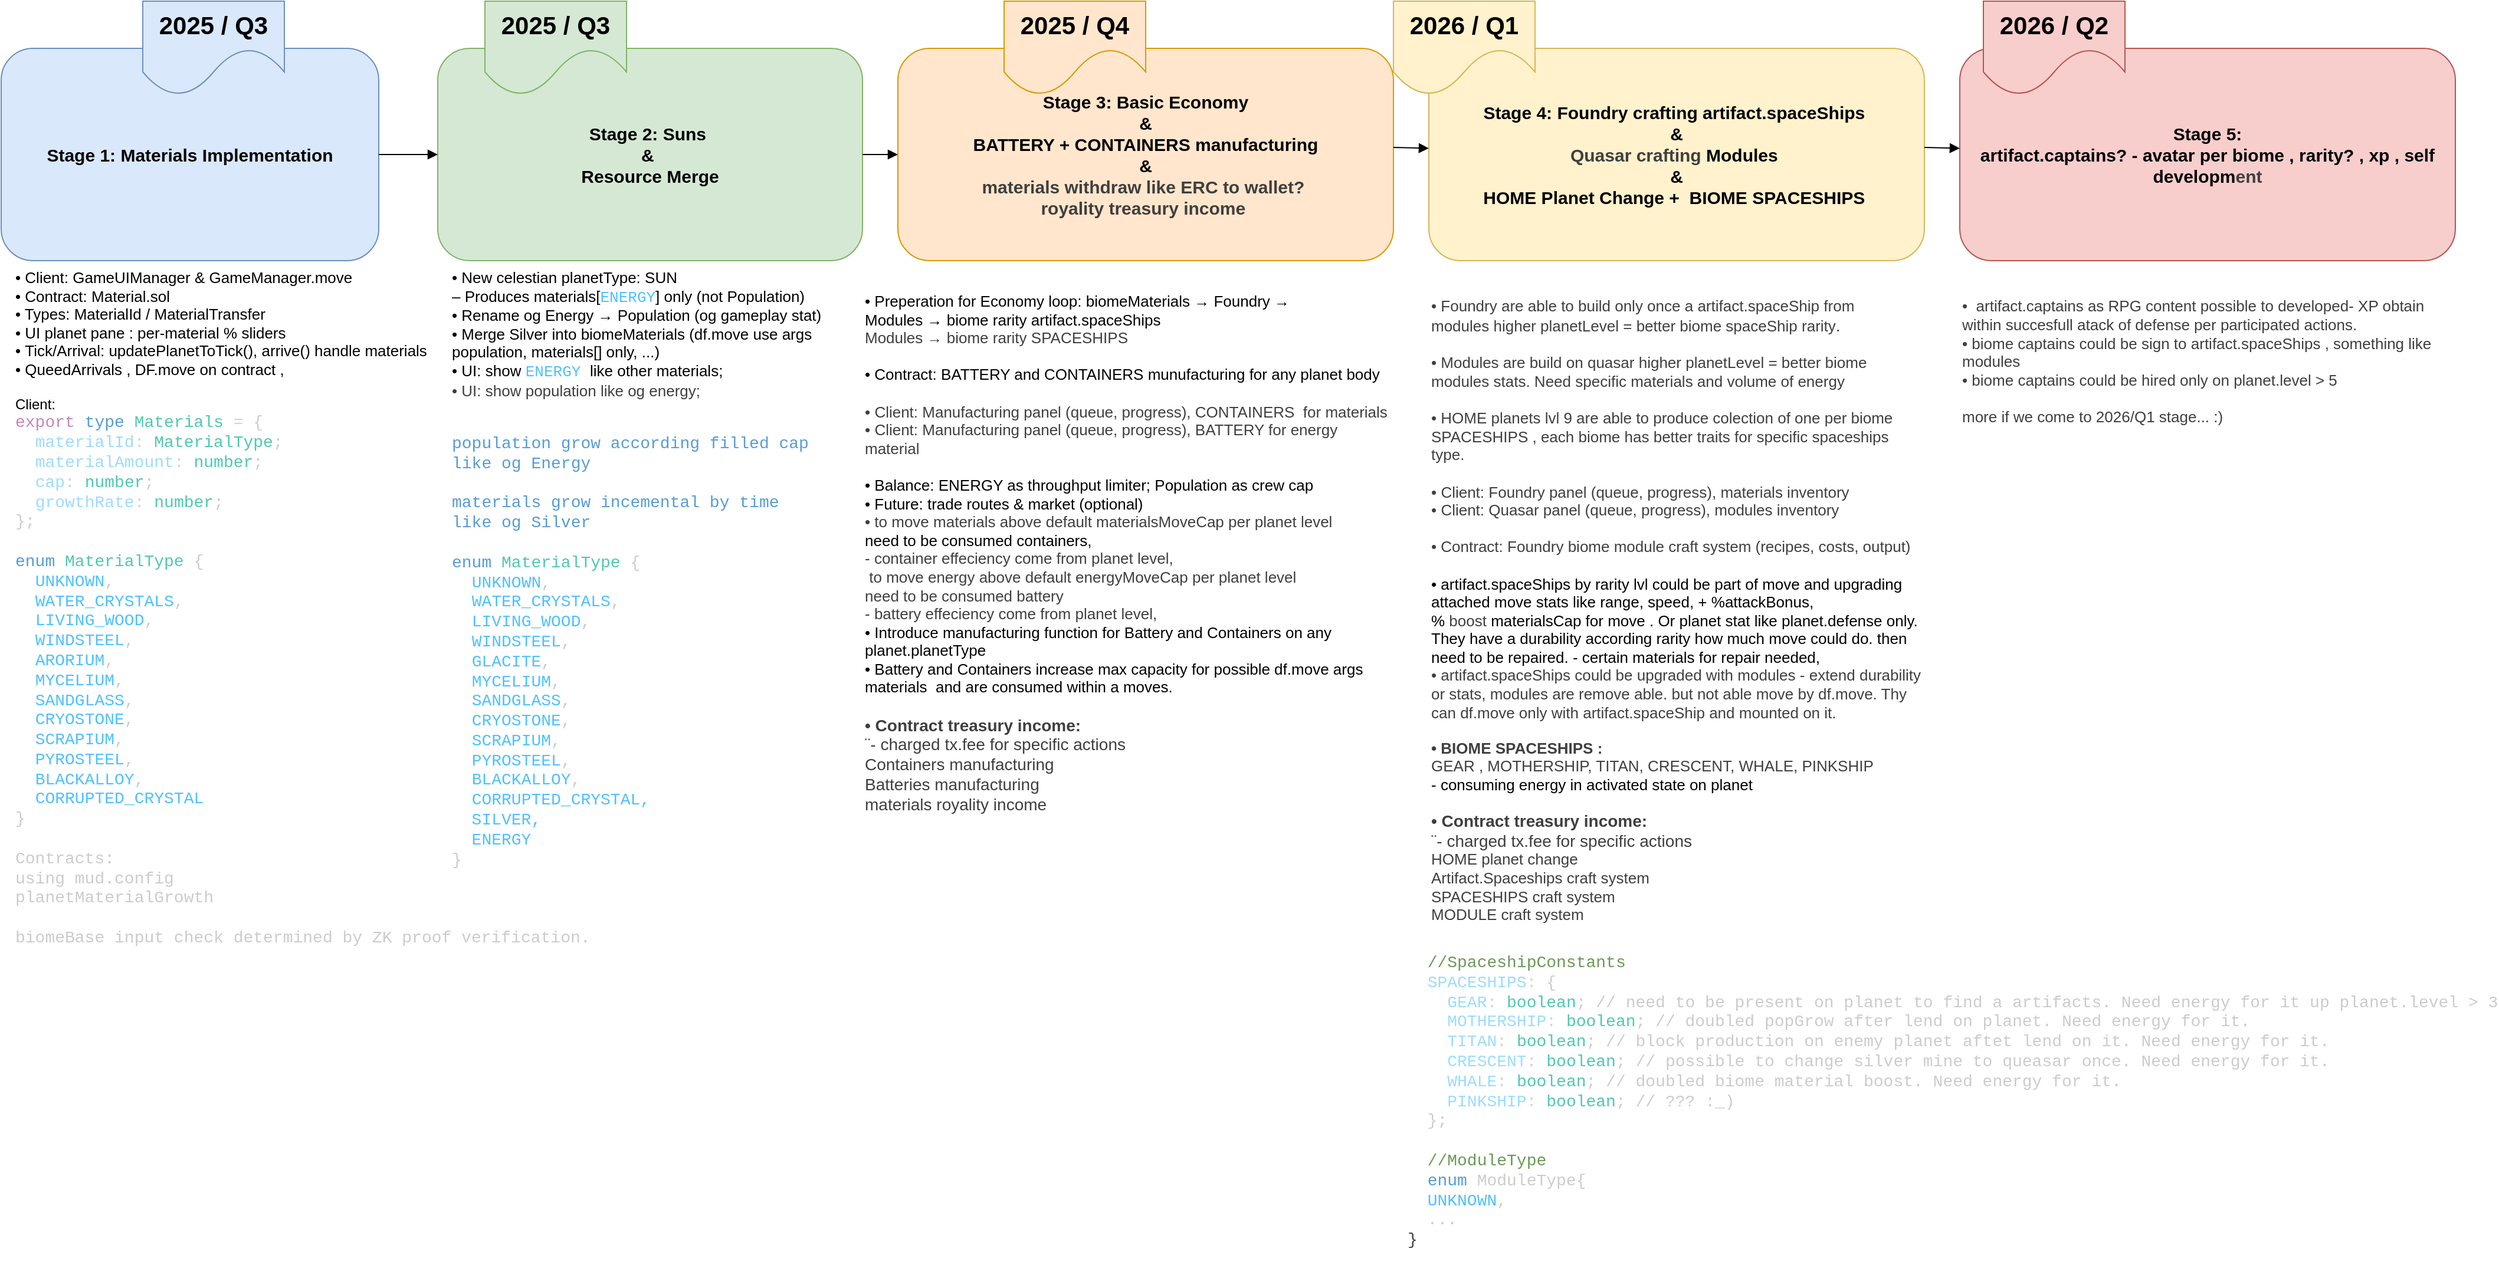 <mxfile>
    <diagram id="LxYxWoW2D3r6NYAuKgCx" name="Roadmap">
        <mxGraphModel dx="1455" dy="820" grid="1" gridSize="10" guides="1" tooltips="1" connect="1" arrows="1" fold="1" page="1" pageScale="1" pageWidth="1600" pageHeight="1100" math="0" shadow="0">
            <root>
                <mxCell id="0"/>
                <mxCell id="1" parent="0"/>
                <mxCell id="s1" value="&lt;font style=&quot;font-size: 15px;&quot;&gt;&lt;b&gt;Stage 1: Materials Implementation&lt;/b&gt;&lt;/font&gt;" style="rounded=1;whiteSpace=wrap;html=1;fillColor=#dae8fc;strokeColor=#6c8ebf;" parent="1" vertex="1">
                    <mxGeometry x="20" y="40" width="320" height="180" as="geometry"/>
                </mxCell>
                <mxCell id="s2" value="&lt;b&gt;&lt;font style=&quot;font-size: 15px;&quot;&gt;Stage 2: Suns&amp;nbsp;&lt;/font&gt;&lt;/b&gt;&lt;div&gt;&lt;b&gt;&lt;font style=&quot;font-size: 15px;&quot;&gt;&amp;amp;&amp;nbsp;&lt;/font&gt;&lt;/b&gt;&lt;div&gt;&lt;b&gt;&lt;font style=&quot;font-size: 15px;&quot;&gt;Resource Merge&lt;/font&gt;&lt;/b&gt;&lt;/div&gt;&lt;/div&gt;" style="rounded=1;whiteSpace=wrap;html=1;fillColor=#d5e8d4;strokeColor=#82b366;" parent="1" vertex="1">
                    <mxGeometry x="390" y="40" width="360" height="180" as="geometry"/>
                </mxCell>
                <mxCell id="s3" value="&lt;b&gt;&lt;font style=&quot;font-size: 15px;&quot;&gt;Stage 3: Basic Economy&lt;br&gt;&lt;/font&gt;&lt;/b&gt;&lt;div&gt;&lt;div&gt;&lt;b&gt;&lt;font style=&quot;font-size: 15px;&quot;&gt;&amp;amp;&lt;br&gt;BATTERY + CONTAINERS manufacturing&lt;/font&gt;&lt;/b&gt;&lt;/div&gt;&lt;/div&gt;&lt;div&gt;&lt;b&gt;&lt;font style=&quot;font-size: 15px;&quot;&gt;&amp;amp;&lt;/font&gt;&lt;/b&gt;&lt;/div&gt;&lt;div&gt;&lt;b style=&quot;color: rgb(63, 63, 63); scrollbar-color: rgb(226, 226, 226) rgb(251, 251, 251);&quot;&gt;&lt;font style=&quot;color: rgb(63, 63, 63); scrollbar-color: rgb(226, 226, 226) rgb(251, 251, 251); font-size: 15px;&quot;&gt;materials withdraw like ERC to wallet?&amp;nbsp;&lt;/font&gt;&lt;/b&gt;&lt;/div&gt;&lt;div&gt;&lt;b style=&quot;color: rgb(63, 63, 63); scrollbar-color: rgb(226, 226, 226) rgb(251, 251, 251);&quot;&gt;&lt;font style=&quot;color: rgb(63, 63, 63); scrollbar-color: rgb(226, 226, 226) rgb(251, 251, 251); font-size: 15px;&quot;&gt;royality treasury income&amp;nbsp;&lt;/font&gt;&lt;/b&gt;&lt;/div&gt;" style="rounded=1;whiteSpace=wrap;html=1;fillColor=#ffe6cc;strokeColor=#d79b00;" parent="1" vertex="1">
                    <mxGeometry x="780" y="40" width="420" height="180" as="geometry"/>
                </mxCell>
                <mxCell id="a1" style="endArrow=block;html=1;strokeColor=#000000;" parent="1" source="s1" target="s2" edge="1">
                    <mxGeometry relative="1" as="geometry"/>
                </mxCell>
                <mxCell id="a2" style="endArrow=block;html=1;strokeColor=#000000;" parent="1" source="s2" target="s3" edge="1">
                    <mxGeometry relative="1" as="geometry"/>
                </mxCell>
                <mxCell id="s1a" value="&lt;font style=&quot;font-size: 13px;&quot;&gt;• Client: GameUIManager &amp;amp; GameManager.move&lt;/font&gt;&lt;div&gt;&lt;font style=&quot;font-size: 13px;&quot;&gt;&lt;span style=&quot;color: rgb(0, 0, 0);&quot;&gt;• Contract: Material.sol&lt;/span&gt;&lt;font color=&quot;#000000&quot;&gt;&lt;br&gt;&lt;/font&gt;• Types: MaterialId / MaterialTransfer&lt;br&gt;• UI planet pane : per‑material % sliders&lt;br&gt;&lt;span style=&quot;color: rgb(0, 0, 0);&quot;&gt;•&lt;/span&gt;&amp;nbsp;Tick/Arrival: updatePlanetToTick(), arrive() handle materials&lt;/font&gt;&lt;div&gt;&lt;span style=&quot;color: rgb(0, 0, 0);&quot;&gt;&lt;font style=&quot;font-size: 13px;&quot;&gt;• QueedArrivals , DF.move on contract ,&amp;nbsp;&lt;/font&gt;&lt;/span&gt;&lt;font color=&quot;#000000&quot;&gt;&lt;br&gt;&lt;/font&gt;&lt;div&gt;&lt;br&gt;&lt;/div&gt;&lt;div&gt;Client:&lt;/div&gt;&lt;div&gt;&lt;div style=&quot;color: rgb(63, 63, 63); scrollbar-color: rgb(226, 226, 226) rgb(251, 251, 251); font-family: Consolas, &amp;quot;Courier New&amp;quot;, monospace; font-size: 14px; white-space: pre;&quot;&gt;&lt;span style=&quot;scrollbar-color: rgb(226, 226, 226) rgb(251, 251, 251); color: rgb(197, 134, 192);&quot;&gt;export&lt;/span&gt;&lt;span style=&quot;scrollbar-color: rgb(226, 226, 226) rgb(251, 251, 251); color: rgb(204, 204, 204);&quot;&gt; &lt;/span&gt;&lt;span style=&quot;scrollbar-color: rgb(226, 226, 226) rgb(251, 251, 251); color: rgb(86, 156, 214);&quot;&gt;type&lt;/span&gt;&lt;span style=&quot;scrollbar-color: rgb(226, 226, 226) rgb(251, 251, 251); color: rgb(204, 204, 204);&quot;&gt; &lt;/span&gt;&lt;span style=&quot;scrollbar-color: rgb(226, 226, 226) rgb(251, 251, 251); color: rgb(78, 201, 176);&quot;&gt;Materials&lt;/span&gt;&lt;span style=&quot;scrollbar-color: rgb(226, 226, 226) rgb(251, 251, 251); color: rgb(204, 204, 204);&quot;&gt; &lt;/span&gt;&lt;span style=&quot;scrollbar-color: rgb(226, 226, 226) rgb(251, 251, 251); color: rgb(212, 212, 212);&quot;&gt;=&lt;/span&gt;&lt;span style=&quot;scrollbar-color: rgb(226, 226, 226) rgb(251, 251, 251); color: rgb(204, 204, 204);&quot;&gt; {&lt;/span&gt;&lt;/div&gt;&lt;div style=&quot;color: rgb(63, 63, 63); scrollbar-color: rgb(226, 226, 226) rgb(251, 251, 251); font-family: Consolas, &amp;quot;Courier New&amp;quot;, monospace; font-size: 14px; white-space: pre;&quot;&gt;&lt;span style=&quot;scrollbar-color: rgb(226, 226, 226) rgb(251, 251, 251); color: rgb(204, 204, 204);&quot;&gt;&amp;nbsp; &lt;/span&gt;&lt;span style=&quot;scrollbar-color: rgb(226, 226, 226) rgb(251, 251, 251); color: rgb(156, 220, 254);&quot;&gt;materialId&lt;/span&gt;&lt;span style=&quot;scrollbar-color: rgb(226, 226, 226) rgb(251, 251, 251); color: rgb(212, 212, 212);&quot;&gt;:&lt;/span&gt;&lt;span style=&quot;scrollbar-color: rgb(226, 226, 226) rgb(251, 251, 251); color: rgb(204, 204, 204);&quot;&gt; &lt;/span&gt;&lt;span style=&quot;scrollbar-color: rgb(226, 226, 226) rgb(251, 251, 251); color: rgb(78, 201, 176);&quot;&gt;MaterialType&lt;/span&gt;&lt;span style=&quot;scrollbar-color: rgb(226, 226, 226) rgb(251, 251, 251); color: rgb(204, 204, 204);&quot;&gt;;&lt;/span&gt;&lt;/div&gt;&lt;div style=&quot;color: rgb(63, 63, 63); scrollbar-color: rgb(226, 226, 226) rgb(251, 251, 251); font-family: Consolas, &amp;quot;Courier New&amp;quot;, monospace; font-size: 14px; white-space: pre;&quot;&gt;&lt;span style=&quot;scrollbar-color: rgb(226, 226, 226) rgb(251, 251, 251); color: rgb(204, 204, 204);&quot;&gt;&amp;nbsp; &lt;/span&gt;&lt;span style=&quot;scrollbar-color: rgb(226, 226, 226) rgb(251, 251, 251); color: rgb(156, 220, 254);&quot;&gt;materialAmount&lt;/span&gt;&lt;span style=&quot;scrollbar-color: rgb(226, 226, 226) rgb(251, 251, 251); color: rgb(212, 212, 212);&quot;&gt;:&lt;/span&gt;&lt;span style=&quot;scrollbar-color: rgb(226, 226, 226) rgb(251, 251, 251); color: rgb(204, 204, 204);&quot;&gt; &lt;/span&gt;&lt;span style=&quot;scrollbar-color: rgb(226, 226, 226) rgb(251, 251, 251); color: rgb(78, 201, 176);&quot;&gt;number&lt;/span&gt;&lt;span style=&quot;scrollbar-color: rgb(226, 226, 226) rgb(251, 251, 251); color: rgb(204, 204, 204);&quot;&gt;;&lt;/span&gt;&lt;/div&gt;&lt;div style=&quot;color: rgb(63, 63, 63); scrollbar-color: rgb(226, 226, 226) rgb(251, 251, 251); font-family: Consolas, &amp;quot;Courier New&amp;quot;, monospace; font-size: 14px; white-space: pre;&quot;&gt;&lt;span style=&quot;scrollbar-color: rgb(226, 226, 226) rgb(251, 251, 251); color: rgb(204, 204, 204);&quot;&gt;&amp;nbsp; &lt;/span&gt;&lt;span style=&quot;scrollbar-color: rgb(226, 226, 226) rgb(251, 251, 251); color: rgb(156, 220, 254);&quot;&gt;cap&lt;/span&gt;&lt;span style=&quot;scrollbar-color: rgb(226, 226, 226) rgb(251, 251, 251); color: rgb(212, 212, 212);&quot;&gt;:&lt;/span&gt;&lt;span style=&quot;scrollbar-color: rgb(226, 226, 226) rgb(251, 251, 251); color: rgb(204, 204, 204);&quot;&gt; &lt;/span&gt;&lt;span style=&quot;scrollbar-color: rgb(226, 226, 226) rgb(251, 251, 251); color: rgb(78, 201, 176);&quot;&gt;number&lt;/span&gt;&lt;span style=&quot;scrollbar-color: rgb(226, 226, 226) rgb(251, 251, 251); color: rgb(204, 204, 204);&quot;&gt;;&lt;/span&gt;&lt;/div&gt;&lt;div style=&quot;color: rgb(63, 63, 63); scrollbar-color: rgb(226, 226, 226) rgb(251, 251, 251); font-family: Consolas, &amp;quot;Courier New&amp;quot;, monospace; font-size: 14px; white-space: pre;&quot;&gt;&lt;span style=&quot;scrollbar-color: rgb(226, 226, 226) rgb(251, 251, 251); color: rgb(204, 204, 204);&quot;&gt;&amp;nbsp; &lt;/span&gt;&lt;span style=&quot;scrollbar-color: rgb(226, 226, 226) rgb(251, 251, 251); color: rgb(156, 220, 254);&quot;&gt;growthRate&lt;/span&gt;&lt;span style=&quot;scrollbar-color: rgb(226, 226, 226) rgb(251, 251, 251); color: rgb(212, 212, 212);&quot;&gt;:&lt;/span&gt;&lt;span style=&quot;scrollbar-color: rgb(226, 226, 226) rgb(251, 251, 251); color: rgb(204, 204, 204);&quot;&gt; &lt;/span&gt;&lt;span style=&quot;scrollbar-color: rgb(226, 226, 226) rgb(251, 251, 251); color: rgb(78, 201, 176);&quot;&gt;number&lt;/span&gt;&lt;span style=&quot;scrollbar-color: rgb(226, 226, 226) rgb(251, 251, 251); color: rgb(204, 204, 204);&quot;&gt;;&lt;/span&gt;&lt;/div&gt;&lt;div style=&quot;color: rgb(63, 63, 63); scrollbar-color: rgb(226, 226, 226) rgb(251, 251, 251); font-family: Consolas, &amp;quot;Courier New&amp;quot;, monospace; font-size: 14px; white-space: pre;&quot;&gt;&lt;span style=&quot;scrollbar-color: rgb(226, 226, 226) rgb(251, 251, 251); color: rgb(204, 204, 204);&quot;&gt;};&lt;/span&gt;&lt;/div&gt;&lt;/div&gt;&lt;div style=&quot;color: rgb(63, 63, 63); scrollbar-color: rgb(226, 226, 226) rgb(251, 251, 251); font-family: Consolas, &amp;quot;Courier New&amp;quot;, monospace; font-size: 14px; white-space: pre;&quot;&gt;&lt;span style=&quot;scrollbar-color: rgb(226, 226, 226) rgb(251, 251, 251); color: rgb(204, 204, 204);&quot;&gt;&lt;br&gt;&lt;/span&gt;&lt;/div&gt;&lt;div style=&quot;color: rgb(63, 63, 63); scrollbar-color: rgb(226, 226, 226) rgb(251, 251, 251); font-family: Consolas, &amp;quot;Courier New&amp;quot;, monospace; font-size: 14px; white-space: pre;&quot;&gt;&lt;span style=&quot;scrollbar-color: rgb(226, 226, 226) rgb(251, 251, 251); color: rgb(204, 204, 204);&quot;&gt;&lt;div style=&quot;color: rgb(63, 63, 63); scrollbar-color: rgb(226, 226, 226) rgb(251, 251, 251);&quot;&gt;&lt;span style=&quot;scrollbar-color: rgb(226, 226, 226) rgb(251, 251, 251); color: rgb(86, 156, 214);&quot;&gt;enum&lt;/span&gt;&lt;span style=&quot;scrollbar-color: rgb(226, 226, 226) rgb(251, 251, 251); color: rgb(204, 204, 204);&quot;&gt; &lt;/span&gt;&lt;span style=&quot;scrollbar-color: rgb(226, 226, 226) rgb(251, 251, 251); color: rgb(78, 201, 176);&quot;&gt;MaterialType&lt;/span&gt;&lt;span style=&quot;scrollbar-color: rgb(226, 226, 226) rgb(251, 251, 251); color: rgb(204, 204, 204);&quot;&gt; {&lt;/span&gt;&lt;/div&gt;&lt;div style=&quot;color: rgb(63, 63, 63); scrollbar-color: rgb(226, 226, 226) rgb(251, 251, 251);&quot;&gt;&lt;span style=&quot;scrollbar-color: rgb(226, 226, 226) rgb(251, 251, 251); color: rgb(204, 204, 204);&quot;&gt;&amp;nbsp; &lt;/span&gt;&lt;span style=&quot;scrollbar-color: rgb(226, 226, 226) rgb(251, 251, 251); color: rgb(79, 193, 255);&quot;&gt;UNKNOWN&lt;/span&gt;&lt;span style=&quot;scrollbar-color: rgb(226, 226, 226) rgb(251, 251, 251); color: rgb(204, 204, 204);&quot;&gt;,&lt;/span&gt;&lt;/div&gt;&lt;div style=&quot;color: rgb(63, 63, 63); scrollbar-color: rgb(226, 226, 226) rgb(251, 251, 251);&quot;&gt;&lt;span style=&quot;scrollbar-color: rgb(226, 226, 226) rgb(251, 251, 251); color: rgb(204, 204, 204);&quot;&gt;&amp;nbsp; &lt;/span&gt;&lt;span style=&quot;scrollbar-color: rgb(226, 226, 226) rgb(251, 251, 251); color: rgb(79, 193, 255);&quot;&gt;WATER_CRYSTALS&lt;/span&gt;&lt;span style=&quot;scrollbar-color: rgb(226, 226, 226) rgb(251, 251, 251); color: rgb(204, 204, 204);&quot;&gt;,&lt;/span&gt;&lt;/div&gt;&lt;div style=&quot;color: rgb(63, 63, 63); scrollbar-color: rgb(226, 226, 226) rgb(251, 251, 251);&quot;&gt;&lt;span style=&quot;scrollbar-color: rgb(226, 226, 226) rgb(251, 251, 251); color: rgb(204, 204, 204);&quot;&gt;&amp;nbsp; &lt;/span&gt;&lt;span style=&quot;scrollbar-color: rgb(226, 226, 226) rgb(251, 251, 251); color: rgb(79, 193, 255);&quot;&gt;LIVING_WOOD&lt;/span&gt;&lt;span style=&quot;scrollbar-color: rgb(226, 226, 226) rgb(251, 251, 251); color: rgb(204, 204, 204);&quot;&gt;,&lt;/span&gt;&lt;/div&gt;&lt;div style=&quot;color: rgb(63, 63, 63); scrollbar-color: rgb(226, 226, 226) rgb(251, 251, 251);&quot;&gt;&lt;span style=&quot;scrollbar-color: rgb(226, 226, 226) rgb(251, 251, 251); color: rgb(204, 204, 204);&quot;&gt;&amp;nbsp; &lt;/span&gt;&lt;span style=&quot;scrollbar-color: rgb(226, 226, 226) rgb(251, 251, 251); color: rgb(79, 193, 255);&quot;&gt;WINDSTEEL&lt;/span&gt;&lt;span style=&quot;scrollbar-color: rgb(226, 226, 226) rgb(251, 251, 251); color: rgb(204, 204, 204);&quot;&gt;,&lt;/span&gt;&lt;/div&gt;&lt;div style=&quot;color: rgb(63, 63, 63); scrollbar-color: rgb(226, 226, 226) rgb(251, 251, 251);&quot;&gt;&lt;span style=&quot;scrollbar-color: rgb(226, 226, 226) rgb(251, 251, 251); color: rgb(204, 204, 204);&quot;&gt;&amp;nbsp; &lt;/span&gt;&lt;span style=&quot;scrollbar-color: rgb(226, 226, 226) rgb(251, 251, 251); color: rgb(79, 193, 255);&quot;&gt;ARORIUM&lt;/span&gt;&lt;span style=&quot;scrollbar-color: rgb(226, 226, 226) rgb(251, 251, 251); color: rgb(204, 204, 204);&quot;&gt;,&lt;/span&gt;&lt;/div&gt;&lt;div style=&quot;color: rgb(63, 63, 63); scrollbar-color: rgb(226, 226, 226) rgb(251, 251, 251);&quot;&gt;&lt;span style=&quot;scrollbar-color: rgb(226, 226, 226) rgb(251, 251, 251); color: rgb(204, 204, 204);&quot;&gt;&amp;nbsp; &lt;/span&gt;&lt;span style=&quot;scrollbar-color: rgb(226, 226, 226) rgb(251, 251, 251); color: rgb(79, 193, 255);&quot;&gt;MYCELIUM&lt;/span&gt;&lt;span style=&quot;scrollbar-color: rgb(226, 226, 226) rgb(251, 251, 251); color: rgb(204, 204, 204);&quot;&gt;,&lt;/span&gt;&lt;/div&gt;&lt;div style=&quot;color: rgb(63, 63, 63); scrollbar-color: rgb(226, 226, 226) rgb(251, 251, 251);&quot;&gt;&lt;span style=&quot;scrollbar-color: rgb(226, 226, 226) rgb(251, 251, 251); color: rgb(204, 204, 204);&quot;&gt;&amp;nbsp; &lt;/span&gt;&lt;span style=&quot;scrollbar-color: rgb(226, 226, 226) rgb(251, 251, 251); color: rgb(79, 193, 255);&quot;&gt;SANDGLASS&lt;/span&gt;&lt;span style=&quot;scrollbar-color: rgb(226, 226, 226) rgb(251, 251, 251); color: rgb(204, 204, 204);&quot;&gt;,&lt;/span&gt;&lt;/div&gt;&lt;div style=&quot;color: rgb(63, 63, 63); scrollbar-color: rgb(226, 226, 226) rgb(251, 251, 251);&quot;&gt;&lt;span style=&quot;scrollbar-color: rgb(226, 226, 226) rgb(251, 251, 251); color: rgb(204, 204, 204);&quot;&gt;&amp;nbsp; &lt;/span&gt;&lt;span style=&quot;scrollbar-color: rgb(226, 226, 226) rgb(251, 251, 251); color: rgb(79, 193, 255);&quot;&gt;CRYOSTONE&lt;/span&gt;&lt;span style=&quot;scrollbar-color: rgb(226, 226, 226) rgb(251, 251, 251); color: rgb(204, 204, 204);&quot;&gt;,&lt;/span&gt;&lt;/div&gt;&lt;div style=&quot;color: rgb(63, 63, 63); scrollbar-color: rgb(226, 226, 226) rgb(251, 251, 251);&quot;&gt;&lt;span style=&quot;scrollbar-color: rgb(226, 226, 226) rgb(251, 251, 251); color: rgb(204, 204, 204);&quot;&gt;&amp;nbsp; &lt;/span&gt;&lt;span style=&quot;scrollbar-color: rgb(226, 226, 226) rgb(251, 251, 251); color: rgb(79, 193, 255);&quot;&gt;SCRAPIUM&lt;/span&gt;&lt;span style=&quot;scrollbar-color: rgb(226, 226, 226) rgb(251, 251, 251); color: rgb(204, 204, 204);&quot;&gt;,&lt;/span&gt;&lt;/div&gt;&lt;div style=&quot;color: rgb(63, 63, 63); scrollbar-color: rgb(226, 226, 226) rgb(251, 251, 251);&quot;&gt;&lt;span style=&quot;scrollbar-color: rgb(226, 226, 226) rgb(251, 251, 251); color: rgb(204, 204, 204);&quot;&gt;&amp;nbsp; &lt;/span&gt;&lt;span style=&quot;scrollbar-color: rgb(226, 226, 226) rgb(251, 251, 251); color: rgb(79, 193, 255);&quot;&gt;PYROSTEEL&lt;/span&gt;&lt;span style=&quot;scrollbar-color: rgb(226, 226, 226) rgb(251, 251, 251); color: rgb(204, 204, 204);&quot;&gt;,&lt;/span&gt;&lt;/div&gt;&lt;div style=&quot;color: rgb(63, 63, 63); scrollbar-color: rgb(226, 226, 226) rgb(251, 251, 251);&quot;&gt;&lt;span style=&quot;scrollbar-color: rgb(226, 226, 226) rgb(251, 251, 251); color: rgb(204, 204, 204);&quot;&gt;&amp;nbsp; &lt;/span&gt;&lt;span style=&quot;scrollbar-color: rgb(226, 226, 226) rgb(251, 251, 251); color: rgb(79, 193, 255);&quot;&gt;BLACKALLOY&lt;/span&gt;&lt;span style=&quot;scrollbar-color: rgb(226, 226, 226) rgb(251, 251, 251); color: rgb(204, 204, 204);&quot;&gt;,&lt;/span&gt;&lt;/div&gt;&lt;div style=&quot;color: rgb(63, 63, 63); scrollbar-color: rgb(226, 226, 226) rgb(251, 251, 251);&quot;&gt;&lt;span style=&quot;scrollbar-color: rgb(226, 226, 226) rgb(251, 251, 251); color: rgb(204, 204, 204);&quot;&gt;&amp;nbsp; &lt;/span&gt;&lt;span style=&quot;scrollbar-color: rgb(226, 226, 226) rgb(251, 251, 251); color: rgb(79, 193, 255);&quot;&gt;CORRUPTED_CRYSTAL&lt;/span&gt;&lt;/div&gt;&lt;div style=&quot;color: rgb(63, 63, 63); scrollbar-color: rgb(226, 226, 226) rgb(251, 251, 251);&quot;&gt;&lt;span style=&quot;scrollbar-color: rgb(226, 226, 226) rgb(251, 251, 251); color: rgb(204, 204, 204);&quot;&gt;}&lt;/span&gt;&lt;/div&gt;&lt;div style=&quot;color: rgb(63, 63, 63); scrollbar-color: rgb(226, 226, 226) rgb(251, 251, 251);&quot;&gt;&lt;span style=&quot;scrollbar-color: rgb(226, 226, 226) rgb(251, 251, 251); color: rgb(204, 204, 204);&quot;&gt;&lt;br&gt;&lt;/span&gt;&lt;/div&gt;&lt;div style=&quot;color: rgb(63, 63, 63); scrollbar-color: rgb(226, 226, 226) rgb(251, 251, 251);&quot;&gt;&lt;span style=&quot;scrollbar-color: rgb(226, 226, 226) rgb(251, 251, 251); color: rgb(204, 204, 204);&quot;&gt;Contracts:&lt;br&gt;using mud.config&lt;/span&gt;&lt;/div&gt;&lt;div style=&quot;color: rgb(63, 63, 63); scrollbar-color: rgb(226, 226, 226) rgb(251, 251, 251);&quot;&gt;&lt;span style=&quot;scrollbar-color: rgb(226, 226, 226) rgb(251, 251, 251); color: rgb(204, 204, 204);&quot;&gt;planetMaterialGrowth&lt;/span&gt;&lt;/div&gt;&lt;div style=&quot;color: rgb(63, 63, 63); scrollbar-color: rgb(226, 226, 226) rgb(251, 251, 251);&quot;&gt;&lt;span style=&quot;scrollbar-color: rgb(226, 226, 226) rgb(251, 251, 251); color: rgb(204, 204, 204);&quot;&gt;&lt;br&gt;&lt;/span&gt;&lt;/div&gt;&lt;div style=&quot;color: rgb(63, 63, 63); scrollbar-color: rgb(226, 226, 226) rgb(251, 251, 251);&quot;&gt;&lt;span style=&quot;scrollbar-color: rgb(226, 226, 226) rgb(251, 251, 251); color: rgb(204, 204, 204);&quot;&gt;biomeBase input check determined by ZK proof verification.&lt;/span&gt;&lt;/div&gt;&lt;/span&gt;&lt;/div&gt;&lt;/div&gt;&lt;/div&gt;" style="text;strokeColor=none;fillColor=none;align=left;verticalAlign=top;whiteSpace=wrap;html=1;" parent="1" vertex="1">
                    <mxGeometry x="30" y="220" width="300" height="512" as="geometry"/>
                </mxCell>
                <mxCell id="s2a" value="&lt;font style=&quot;font-size: 13px;&quot;&gt;• New celestian planetType: SUN&lt;br&gt;  – Produces&amp;nbsp;&lt;span style=&quot;color: rgb(0, 0, 0);&quot;&gt;materials[&lt;/span&gt;&lt;span style=&quot;color: rgb(79, 193, 255); font-family: Consolas, &amp;quot;Courier New&amp;quot;, monospace; white-space: pre;&quot;&gt;ENERGY&lt;/span&gt;] only (not Population)&lt;br&gt;• Rename og Energy → Population (og gameplay stat)&lt;br&gt;• Merge Silver into biomeMaterials (df.move use args population, materials[] only, ...)&lt;br&gt;• UI: show&amp;nbsp;&lt;span style=&quot;color: rgb(79, 193, 255); font-family: Consolas, &amp;quot;Courier New&amp;quot;, monospace; white-space: pre;&quot;&gt;ENERGY &lt;/span&gt;like other materials;&amp;nbsp;&lt;/font&gt;&lt;div&gt;&lt;span style=&quot;color: rgb(63, 63, 63); font-size: 13px;&quot;&gt;• UI: show population like og energy;&amp;nbsp;&lt;/span&gt;&lt;span style=&quot;font-size: 13px;&quot;&gt;&lt;br&gt;&lt;/span&gt;&lt;div&gt;&lt;br&gt;&lt;/div&gt;&lt;div&gt;&lt;br&gt;&lt;/div&gt;&lt;div&gt;&lt;div style=&quot;scrollbar-color: rgb(226, 226, 226) rgb(251, 251, 251); font-family: Consolas, &amp;quot;Courier New&amp;quot;, monospace; font-size: 14px; white-space: pre; color: rgb(63, 63, 63);&quot;&gt;&lt;span style=&quot;scrollbar-color: rgb(226, 226, 226) rgb(251, 251, 251); color: rgb(86, 156, 214);&quot;&gt;population grow according filled cap &lt;/span&gt;&lt;/div&gt;&lt;div style=&quot;scrollbar-color: rgb(226, 226, 226) rgb(251, 251, 251); font-family: Consolas, &amp;quot;Courier New&amp;quot;, monospace; font-size: 14px; white-space: pre; color: rgb(63, 63, 63);&quot;&gt;&lt;span style=&quot;scrollbar-color: rgb(226, 226, 226) rgb(251, 251, 251); color: rgb(86, 156, 214);&quot;&gt;like og Energy&lt;/span&gt;&lt;/div&gt;&lt;div style=&quot;scrollbar-color: rgb(226, 226, 226) rgb(251, 251, 251); font-family: Consolas, &amp;quot;Courier New&amp;quot;, monospace; font-size: 14px; white-space: pre; color: rgb(63, 63, 63);&quot;&gt;&lt;span style=&quot;scrollbar-color: rgb(226, 226, 226) rgb(251, 251, 251); color: rgb(86, 156, 214);&quot;&gt;&lt;br&gt;&lt;/span&gt;&lt;/div&gt;&lt;div style=&quot;scrollbar-color: rgb(226, 226, 226) rgb(251, 251, 251); font-family: Consolas, &amp;quot;Courier New&amp;quot;, monospace; font-size: 14px; white-space: pre; color: rgb(63, 63, 63);&quot;&gt;&lt;span style=&quot;scrollbar-color: rgb(226, 226, 226) rgb(251, 251, 251); color: rgb(86, 156, 214);&quot;&gt;materials grow incemental by time &lt;/span&gt;&lt;/div&gt;&lt;div style=&quot;scrollbar-color: rgb(226, 226, 226) rgb(251, 251, 251); font-family: Consolas, &amp;quot;Courier New&amp;quot;, monospace; font-size: 14px; white-space: pre; color: rgb(63, 63, 63);&quot;&gt;&lt;span style=&quot;scrollbar-color: rgb(226, 226, 226) rgb(251, 251, 251); color: rgb(86, 156, 214);&quot;&gt;like og Silver&lt;/span&gt;&lt;/div&gt;&lt;div style=&quot;scrollbar-color: rgb(226, 226, 226) rgb(251, 251, 251); font-family: Consolas, &amp;quot;Courier New&amp;quot;, monospace; font-size: 14px; white-space: pre; color: rgb(63, 63, 63);&quot;&gt;&lt;span style=&quot;scrollbar-color: rgb(226, 226, 226) rgb(251, 251, 251); color: rgb(86, 156, 214);&quot;&gt;&lt;br&gt;&lt;/span&gt;&lt;/div&gt;&lt;div style=&quot;scrollbar-color: rgb(226, 226, 226) rgb(251, 251, 251); font-family: Consolas, &amp;quot;Courier New&amp;quot;, monospace; font-size: 14px; white-space: pre; color: rgb(63, 63, 63);&quot;&gt;&lt;span style=&quot;scrollbar-color: rgb(226, 226, 226) rgb(251, 251, 251); color: rgb(86, 156, 214);&quot;&gt;enum&lt;/span&gt;&lt;span style=&quot;scrollbar-color: rgb(226, 226, 226) rgb(251, 251, 251); color: rgb(204, 204, 204);&quot;&gt; &lt;/span&gt;&lt;span style=&quot;scrollbar-color: rgb(226, 226, 226) rgb(251, 251, 251); color: rgb(78, 201, 176);&quot;&gt;MaterialType&lt;/span&gt;&lt;span style=&quot;scrollbar-color: rgb(226, 226, 226) rgb(251, 251, 251); color: rgb(204, 204, 204);&quot;&gt; {&lt;/span&gt;&lt;/div&gt;&lt;div style=&quot;scrollbar-color: rgb(226, 226, 226) rgb(251, 251, 251); font-family: Consolas, &amp;quot;Courier New&amp;quot;, monospace; font-size: 14px; white-space: pre; color: rgb(63, 63, 63);&quot;&gt;&lt;span style=&quot;scrollbar-color: rgb(226, 226, 226) rgb(251, 251, 251); color: rgb(204, 204, 204);&quot;&gt;&amp;nbsp; &lt;/span&gt;&lt;span style=&quot;scrollbar-color: rgb(226, 226, 226) rgb(251, 251, 251); color: rgb(79, 193, 255);&quot;&gt;UNKNOWN&lt;/span&gt;&lt;span style=&quot;scrollbar-color: rgb(226, 226, 226) rgb(251, 251, 251); color: rgb(204, 204, 204);&quot;&gt;,&lt;/span&gt;&lt;/div&gt;&lt;div style=&quot;scrollbar-color: rgb(226, 226, 226) rgb(251, 251, 251); font-family: Consolas, &amp;quot;Courier New&amp;quot;, monospace; font-size: 14px; white-space: pre; color: rgb(63, 63, 63);&quot;&gt;&lt;span style=&quot;scrollbar-color: rgb(226, 226, 226) rgb(251, 251, 251); color: rgb(204, 204, 204);&quot;&gt;&amp;nbsp; &lt;/span&gt;&lt;span style=&quot;scrollbar-color: rgb(226, 226, 226) rgb(251, 251, 251); color: rgb(79, 193, 255);&quot;&gt;WATER_CRYSTALS&lt;/span&gt;&lt;span style=&quot;scrollbar-color: rgb(226, 226, 226) rgb(251, 251, 251); color: rgb(204, 204, 204);&quot;&gt;,&lt;/span&gt;&lt;/div&gt;&lt;div style=&quot;scrollbar-color: rgb(226, 226, 226) rgb(251, 251, 251); font-family: Consolas, &amp;quot;Courier New&amp;quot;, monospace; font-size: 14px; white-space: pre; color: rgb(63, 63, 63);&quot;&gt;&lt;span style=&quot;scrollbar-color: rgb(226, 226, 226) rgb(251, 251, 251); color: rgb(204, 204, 204);&quot;&gt;&amp;nbsp; &lt;/span&gt;&lt;span style=&quot;scrollbar-color: rgb(226, 226, 226) rgb(251, 251, 251); color: rgb(79, 193, 255);&quot;&gt;LIVING_WOOD&lt;/span&gt;&lt;span style=&quot;scrollbar-color: rgb(226, 226, 226) rgb(251, 251, 251); color: rgb(204, 204, 204);&quot;&gt;,&lt;/span&gt;&lt;/div&gt;&lt;div style=&quot;scrollbar-color: rgb(226, 226, 226) rgb(251, 251, 251); font-family: Consolas, &amp;quot;Courier New&amp;quot;, monospace; font-size: 14px; white-space: pre; color: rgb(63, 63, 63);&quot;&gt;&lt;span style=&quot;scrollbar-color: rgb(226, 226, 226) rgb(251, 251, 251); color: rgb(204, 204, 204);&quot;&gt;&amp;nbsp; &lt;/span&gt;&lt;span style=&quot;scrollbar-color: rgb(226, 226, 226) rgb(251, 251, 251); color: rgb(79, 193, 255);&quot;&gt;WINDSTEEL&lt;/span&gt;&lt;span style=&quot;scrollbar-color: rgb(226, 226, 226) rgb(251, 251, 251); color: rgb(204, 204, 204);&quot;&gt;,&lt;/span&gt;&lt;/div&gt;&lt;div style=&quot;scrollbar-color: rgb(226, 226, 226) rgb(251, 251, 251); font-family: Consolas, &amp;quot;Courier New&amp;quot;, monospace; font-size: 14px; white-space: pre; color: rgb(63, 63, 63);&quot;&gt;&lt;span style=&quot;scrollbar-color: rgb(226, 226, 226) rgb(251, 251, 251); color: rgb(204, 204, 204);&quot;&gt;&amp;nbsp; &lt;/span&gt;&lt;span style=&quot;scrollbar-color: rgb(226, 226, 226) rgb(251, 251, 251); color: rgb(79, 193, 255);&quot;&gt;GLACITE&lt;/span&gt;&lt;span style=&quot;scrollbar-color: rgb(226, 226, 226) rgb(251, 251, 251); color: rgb(204, 204, 204);&quot;&gt;,&lt;/span&gt;&lt;/div&gt;&lt;div style=&quot;scrollbar-color: rgb(226, 226, 226) rgb(251, 251, 251); font-family: Consolas, &amp;quot;Courier New&amp;quot;, monospace; font-size: 14px; white-space: pre; color: rgb(63, 63, 63);&quot;&gt;&lt;span style=&quot;scrollbar-color: rgb(226, 226, 226) rgb(251, 251, 251); color: rgb(204, 204, 204);&quot;&gt;&amp;nbsp; &lt;/span&gt;&lt;span style=&quot;scrollbar-color: rgb(226, 226, 226) rgb(251, 251, 251); color: rgb(79, 193, 255);&quot;&gt;MYCELIUM&lt;/span&gt;&lt;span style=&quot;scrollbar-color: rgb(226, 226, 226) rgb(251, 251, 251); color: rgb(204, 204, 204);&quot;&gt;,&lt;/span&gt;&lt;/div&gt;&lt;div style=&quot;scrollbar-color: rgb(226, 226, 226) rgb(251, 251, 251); font-family: Consolas, &amp;quot;Courier New&amp;quot;, monospace; font-size: 14px; white-space: pre; color: rgb(63, 63, 63);&quot;&gt;&lt;span style=&quot;scrollbar-color: rgb(226, 226, 226) rgb(251, 251, 251); color: rgb(204, 204, 204);&quot;&gt;&amp;nbsp; &lt;/span&gt;&lt;span style=&quot;scrollbar-color: rgb(226, 226, 226) rgb(251, 251, 251); color: rgb(79, 193, 255);&quot;&gt;SANDGLASS&lt;/span&gt;&lt;span style=&quot;scrollbar-color: rgb(226, 226, 226) rgb(251, 251, 251); color: rgb(204, 204, 204);&quot;&gt;,&lt;/span&gt;&lt;/div&gt;&lt;div style=&quot;scrollbar-color: rgb(226, 226, 226) rgb(251, 251, 251); font-family: Consolas, &amp;quot;Courier New&amp;quot;, monospace; font-size: 14px; white-space: pre; color: rgb(63, 63, 63);&quot;&gt;&lt;span style=&quot;scrollbar-color: rgb(226, 226, 226) rgb(251, 251, 251); color: rgb(204, 204, 204);&quot;&gt;&amp;nbsp; &lt;/span&gt;&lt;span style=&quot;scrollbar-color: rgb(226, 226, 226) rgb(251, 251, 251); color: rgb(79, 193, 255);&quot;&gt;CRYOSTONE&lt;/span&gt;&lt;span style=&quot;scrollbar-color: rgb(226, 226, 226) rgb(251, 251, 251); color: rgb(204, 204, 204);&quot;&gt;,&lt;/span&gt;&lt;/div&gt;&lt;div style=&quot;scrollbar-color: rgb(226, 226, 226) rgb(251, 251, 251); font-family: Consolas, &amp;quot;Courier New&amp;quot;, monospace; font-size: 14px; white-space: pre; color: rgb(63, 63, 63);&quot;&gt;&lt;span style=&quot;scrollbar-color: rgb(226, 226, 226) rgb(251, 251, 251); color: rgb(204, 204, 204);&quot;&gt;&amp;nbsp; &lt;/span&gt;&lt;span style=&quot;scrollbar-color: rgb(226, 226, 226) rgb(251, 251, 251); color: rgb(79, 193, 255);&quot;&gt;SCRAPIUM&lt;/span&gt;&lt;span style=&quot;scrollbar-color: rgb(226, 226, 226) rgb(251, 251, 251); color: rgb(204, 204, 204);&quot;&gt;,&lt;/span&gt;&lt;/div&gt;&lt;div style=&quot;scrollbar-color: rgb(226, 226, 226) rgb(251, 251, 251); font-family: Consolas, &amp;quot;Courier New&amp;quot;, monospace; font-size: 14px; white-space: pre; color: rgb(63, 63, 63);&quot;&gt;&lt;span style=&quot;scrollbar-color: rgb(226, 226, 226) rgb(251, 251, 251); color: rgb(204, 204, 204);&quot;&gt;&amp;nbsp; &lt;/span&gt;&lt;span style=&quot;scrollbar-color: rgb(226, 226, 226) rgb(251, 251, 251); color: rgb(79, 193, 255);&quot;&gt;PYROSTEEL&lt;/span&gt;&lt;span style=&quot;scrollbar-color: rgb(226, 226, 226) rgb(251, 251, 251); color: rgb(204, 204, 204);&quot;&gt;,&lt;/span&gt;&lt;/div&gt;&lt;div style=&quot;scrollbar-color: rgb(226, 226, 226) rgb(251, 251, 251); font-family: Consolas, &amp;quot;Courier New&amp;quot;, monospace; font-size: 14px; white-space: pre; color: rgb(63, 63, 63);&quot;&gt;&lt;span style=&quot;scrollbar-color: rgb(226, 226, 226) rgb(251, 251, 251); color: rgb(204, 204, 204);&quot;&gt;&amp;nbsp; &lt;/span&gt;&lt;span style=&quot;scrollbar-color: rgb(226, 226, 226) rgb(251, 251, 251); color: rgb(79, 193, 255);&quot;&gt;BLACKALLOY&lt;/span&gt;&lt;span style=&quot;scrollbar-color: rgb(226, 226, 226) rgb(251, 251, 251); color: rgb(204, 204, 204);&quot;&gt;,&lt;/span&gt;&lt;/div&gt;&lt;div style=&quot;scrollbar-color: rgb(226, 226, 226) rgb(251, 251, 251); font-family: Consolas, &amp;quot;Courier New&amp;quot;, monospace; font-size: 14px; white-space: pre; color: rgb(63, 63, 63);&quot;&gt;&lt;span style=&quot;scrollbar-color: rgb(226, 226, 226) rgb(251, 251, 251); color: rgb(204, 204, 204);&quot;&gt;&amp;nbsp; &lt;/span&gt;&lt;span style=&quot;scrollbar-color: rgb(226, 226, 226) rgb(251, 251, 251); color: rgb(79, 193, 255);&quot;&gt;CORRUPTED_CRYSTAL,&lt;/span&gt;&lt;/div&gt;&lt;div style=&quot;scrollbar-color: rgb(226, 226, 226) rgb(251, 251, 251); font-family: Consolas, &amp;quot;Courier New&amp;quot;, monospace; font-size: 14px; white-space: pre; color: rgb(63, 63, 63);&quot;&gt;&lt;span style=&quot;scrollbar-color: rgb(226, 226, 226) rgb(251, 251, 251); color: rgb(79, 193, 255);&quot;&gt;  SILVER,&lt;/span&gt;&lt;/div&gt;&lt;div style=&quot;scrollbar-color: rgb(226, 226, 226) rgb(251, 251, 251); font-family: Consolas, &amp;quot;Courier New&amp;quot;, monospace; font-size: 14px; white-space: pre; color: rgb(63, 63, 63);&quot;&gt;&lt;span style=&quot;scrollbar-color: rgb(226, 226, 226) rgb(251, 251, 251); color: rgb(79, 193, 255);&quot;&gt;  ENERGY&lt;/span&gt;&lt;/div&gt;&lt;div style=&quot;scrollbar-color: rgb(226, 226, 226) rgb(251, 251, 251); font-family: Consolas, &amp;quot;Courier New&amp;quot;, monospace; font-size: 14px; white-space: pre; color: rgb(63, 63, 63);&quot;&gt;&lt;span style=&quot;scrollbar-color: rgb(226, 226, 226) rgb(251, 251, 251); color: rgb(204, 204, 204);&quot;&gt;}&lt;/span&gt;&lt;/div&gt;&lt;/div&gt;&lt;/div&gt;" style="text;strokeColor=none;fillColor=none;align=left;verticalAlign=top;whiteSpace=wrap;html=1;" parent="1" vertex="1">
                    <mxGeometry x="400" y="220" width="340" height="440" as="geometry"/>
                </mxCell>
                <mxCell id="s3a" value="&lt;font style=&quot;font-size: 13px;&quot;&gt;• Preperation for Economy loop: biomeMaterials → Foundry →&amp;nbsp;&lt;/font&gt;&lt;div&gt;&lt;font style=&quot;font-size: 13px;&quot;&gt;Modules → biome rarity artifact.spaceShips&lt;/font&gt;&lt;div&gt;&lt;font style=&quot;font-size: 13px;&quot;&gt;&lt;span style=&quot;color: rgb(63, 63, 63);&quot;&gt;Modules →&amp;nbsp;&lt;/span&gt;&lt;span style=&quot;color: rgb(63, 63, 63);&quot;&gt;biome rarity SPACESHIPS&lt;/span&gt;&lt;/font&gt;&lt;/div&gt;&lt;div&gt;&lt;font style=&quot;font-size: 13px;&quot;&gt;&lt;br&gt;• Contract: BATTERY and CONTAINERS munufacturing for any planet body&lt;/font&gt;&lt;/div&gt;&lt;div&gt;&lt;font style=&quot;font-size: 13px;&quot;&gt;&lt;br&gt;&lt;/font&gt;&lt;/div&gt;&lt;div&gt;&lt;font style=&quot;font-size: 13px;&quot;&gt;&lt;span style=&quot;color: rgb(63, 63, 63); scrollbar-color: rgb(226, 226, 226) rgb(251, 251, 251); background-color: transparent;&quot;&gt;•&lt;/span&gt;&lt;span style=&quot;color: rgb(63, 63, 63); scrollbar-color: rgb(226, 226, 226) rgb(251, 251, 251); background-color: transparent;&quot;&gt;&amp;nbsp;&lt;/span&gt;&lt;span style=&quot;color: rgb(63, 63, 63); scrollbar-color: rgb(226, 226, 226) rgb(251, 251, 251);&quot;&gt;Client: Manufacturing panel (queue, progress),&amp;nbsp;&lt;span style=&quot;color: rgb(63, 63, 63);&quot;&gt;CONTAINERS&amp;nbsp;&amp;nbsp;&lt;/span&gt;for materials&lt;/span&gt;&lt;/font&gt;&lt;/div&gt;&lt;div&gt;&lt;font style=&quot;font-size: 13px;&quot;&gt;&lt;span style=&quot;scrollbar-color: rgb(226, 226, 226) rgb(251, 251, 251); background-color: transparent; color: rgb(63, 63, 63);&quot;&gt;•&lt;/span&gt;&lt;span style=&quot;scrollbar-color: rgb(226, 226, 226) rgb(251, 251, 251); background-color: transparent; color: rgb(63, 63, 63);&quot;&gt;&amp;nbsp;&lt;/span&gt;&lt;span style=&quot;scrollbar-color: rgb(226, 226, 226) rgb(251, 251, 251); color: rgb(63, 63, 63);&quot;&gt;Client: Manufacturing panel (queue, progress),&amp;nbsp;&lt;span style=&quot;color: rgb(63, 63, 63);&quot;&gt;BATTERY for energy material&lt;/span&gt;&lt;/span&gt;&lt;br&gt;&lt;br&gt;• Balance: ENERGY as throughput limiter; Population as crew cap&lt;br&gt;• Future: trade routes &amp;amp; market (optional)&lt;/font&gt;&lt;/div&gt;&lt;div&gt;&lt;span style=&quot;color: rgb(63, 63, 63); font-size: 13px;&quot;&gt;• to move materials above default materialsMoveCap per planet level&lt;/span&gt;&lt;/div&gt;&lt;div&gt;&lt;span style=&quot;font-size: 13px;&quot;&gt;need to be consumed containers,&lt;/span&gt;&lt;/div&gt;&lt;div&gt;&lt;span style=&quot;color: rgb(63, 63, 63); font-size: 13px; background-color: transparent;&quot;&gt;-&amp;nbsp;&lt;/span&gt;&lt;span style=&quot;color: rgb(63, 63, 63); font-size: 13px;&quot;&gt;container&amp;nbsp;&lt;/span&gt;&lt;span style=&quot;color: rgb(63, 63, 63); font-size: 13px; background-color: transparent;&quot;&gt;effeciency come from planet level,&amp;nbsp;&lt;/span&gt;&lt;span style=&quot;font-size: 13px;&quot;&gt;&amp;nbsp;&lt;/span&gt;&lt;/div&gt;&lt;div&gt;&lt;div style=&quot;color: rgb(63, 63, 63); scrollbar-color: rgb(226, 226, 226) rgb(251, 251, 251);&quot;&gt;&lt;span style=&quot;color: rgb(63, 63, 63); scrollbar-color: rgb(226, 226, 226) rgb(251, 251, 251); font-size: 13px;&quot;&gt;&amp;nbsp;to move energy above default energyMoveCap per planet level&lt;/span&gt;&lt;/div&gt;&lt;div style=&quot;color: rgb(63, 63, 63); scrollbar-color: rgb(226, 226, 226) rgb(251, 251, 251);&quot;&gt;&lt;span style=&quot;color: rgb(63, 63, 63); scrollbar-color: rgb(226, 226, 226) rgb(251, 251, 251); font-size: 13px;&quot;&gt;need to be consumed battery&amp;nbsp;&lt;/span&gt;&lt;/div&gt;&lt;div style=&quot;color: rgb(63, 63, 63); scrollbar-color: rgb(226, 226, 226) rgb(251, 251, 251);&quot;&gt;&lt;span style=&quot;color: rgb(63, 63, 63); scrollbar-color: rgb(226, 226, 226) rgb(251, 251, 251); font-size: 13px;&quot;&gt;- battery effeciency come from planet level,&amp;nbsp;&lt;/span&gt;&lt;/div&gt;&lt;div&gt;&lt;span style=&quot;color: rgb(0, 0, 0);&quot;&gt;&lt;font style=&quot;font-size: 13px;&quot;&gt;• Introduce manufacturing function for Battery and Containers on any planet.planetType&amp;nbsp;&lt;/font&gt;&lt;/span&gt;&lt;/div&gt;&lt;div&gt;&lt;span style=&quot;color: rgb(0, 0, 0);&quot;&gt;&lt;span style=&quot;color: rgb(0, 0, 0);&quot;&gt;&lt;font style=&quot;font-size: 13px;&quot;&gt;• Battery and Containers increase max capacity for possible df.move args materials&amp;nbsp; and are consumed within a moves.&lt;/font&gt;&lt;/span&gt;&lt;/span&gt;&lt;/div&gt;&lt;/div&gt;&lt;div&gt;&lt;span style=&quot;color: rgb(0, 0, 0);&quot;&gt;&lt;span style=&quot;color: rgb(0, 0, 0);&quot;&gt;&lt;font style=&quot;font-size: 13px;&quot;&gt;&lt;br&gt;&lt;/font&gt;&lt;/span&gt;&lt;/span&gt;&lt;/div&gt;&lt;div&gt;&lt;span style=&quot;color: rgb(0, 0, 0);&quot;&gt;&lt;span style=&quot;color: rgb(0, 0, 0);&quot;&gt;&lt;font style=&quot;&quot;&gt;&lt;div style=&quot;font-size: 12px; color: rgb(63, 63, 63); scrollbar-color: rgb(226, 226, 226) rgb(251, 251, 251);&quot;&gt;&lt;span style=&quot;scrollbar-color: rgb(226, 226, 226) rgb(251, 251, 251); background-color: transparent; color: rgb(63, 63, 63);&quot;&gt;&lt;span style=&quot;scrollbar-color: rgb(226, 226, 226) rgb(251, 251, 251); color: rgb(63, 63, 63);&quot;&gt;&lt;font style=&quot;color: rgb(63, 63, 63); scrollbar-color: rgb(226, 226, 226) rgb(251, 251, 251); font-size: 14px;&quot;&gt;&lt;b style=&quot;color: rgb(63, 63, 63); scrollbar-color: rgb(226, 226, 226) rgb(251, 251, 251);&quot;&gt;• Contract treasury income:&lt;/b&gt;&lt;/font&gt;&lt;/span&gt;&lt;/span&gt;&lt;/div&gt;&lt;div style=&quot;font-size: 12px; color: rgb(63, 63, 63); scrollbar-color: rgb(226, 226, 226) rgb(251, 251, 251);&quot;&gt;&lt;span style=&quot;scrollbar-color: rgb(226, 226, 226) rgb(251, 251, 251); background-color: transparent; color: rgb(63, 63, 63);&quot;&gt;&lt;span style=&quot;scrollbar-color: rgb(226, 226, 226) rgb(251, 251, 251); color: rgb(63, 63, 63);&quot;&gt;&lt;font style=&quot;color: rgb(63, 63, 63); scrollbar-color: rgb(226, 226, 226) rgb(251, 251, 251); font-size: 14px;&quot;&gt;¨- charged tx.fee for specific actions&lt;/font&gt;&lt;/span&gt;&lt;/span&gt;&lt;/div&gt;&lt;div style=&quot;font-size: 12px; color: rgb(63, 63, 63); scrollbar-color: rgb(226, 226, 226) rgb(251, 251, 251);&quot;&gt;&lt;span style=&quot;scrollbar-color: rgb(226, 226, 226) rgb(251, 251, 251); background-color: transparent; color: rgb(63, 63, 63);&quot;&gt;&lt;span style=&quot;scrollbar-color: rgb(226, 226, 226) rgb(251, 251, 251); color: rgb(63, 63, 63);&quot;&gt;&lt;font style=&quot;color: rgb(63, 63, 63); scrollbar-color: rgb(226, 226, 226) rgb(251, 251, 251); font-size: 14px;&quot;&gt;Containers manufacturing&amp;nbsp;&lt;/font&gt;&lt;/span&gt;&lt;/span&gt;&lt;/div&gt;&lt;div style=&quot;font-size: 12px; color: rgb(63, 63, 63); scrollbar-color: rgb(226, 226, 226) rgb(251, 251, 251);&quot;&gt;&lt;span style=&quot;scrollbar-color: rgb(226, 226, 226) rgb(251, 251, 251); background-color: transparent; color: rgb(63, 63, 63);&quot;&gt;&lt;span style=&quot;scrollbar-color: rgb(226, 226, 226) rgb(251, 251, 251); color: rgb(63, 63, 63);&quot;&gt;&lt;font style=&quot;color: rgb(63, 63, 63); scrollbar-color: rgb(226, 226, 226) rgb(251, 251, 251); font-size: 14px;&quot;&gt;Batteries manufacturing&lt;/font&gt;&lt;/span&gt;&lt;/span&gt;&lt;/div&gt;&lt;div style=&quot;color: rgb(63, 63, 63); scrollbar-color: rgb(226, 226, 226) rgb(251, 251, 251);&quot;&gt;&lt;span style=&quot;font-size: 14px;&quot;&gt;materials royality income&amp;nbsp;&lt;/span&gt;&lt;/div&gt;&lt;/font&gt;&lt;/span&gt;&lt;/span&gt;&lt;/div&gt;&lt;/div&gt;" style="text;strokeColor=none;fillColor=none;align=left;verticalAlign=top;whiteSpace=wrap;html=1;" parent="1" vertex="1">
                    <mxGeometry x="750" y="240" width="450" height="570" as="geometry"/>
                </mxCell>
                <mxCell id="3" value="&lt;b&gt;&lt;font style=&quot;font-size: 15px;&quot;&gt;Stage 4: Foundry crafting artifact.spaceShips&amp;nbsp;&lt;/font&gt;&lt;/b&gt;&lt;div&gt;&lt;b&gt;&lt;font style=&quot;font-size: 15px;&quot;&gt;&amp;amp;&lt;br&gt;&lt;/font&gt;&lt;/b&gt;&lt;div&gt;&lt;b style=&quot;background-color: transparent; color: rgb(63, 63, 63); scrollbar-color: rgb(226, 226, 226) rgb(251, 251, 251);&quot;&gt;&lt;font style=&quot;color: rgb(63, 63, 63); scrollbar-color: rgb(226, 226, 226) rgb(251, 251, 251); font-size: 15px;&quot;&gt;Quasar crafting&lt;/font&gt;&lt;/b&gt;&lt;b&gt;&lt;font style=&quot;font-size: 15px;&quot;&gt;&amp;nbsp;Modules&amp;nbsp;&lt;/font&gt;&lt;/b&gt;&lt;/div&gt;&lt;div&gt;&lt;span style=&quot;font-size: 15px;&quot;&gt;&lt;b&gt;&amp;amp;&lt;br&gt;&lt;/b&gt;&lt;/span&gt;&lt;div&gt;&lt;span style=&quot;font-size: 15px;&quot;&gt;&lt;b&gt;HOME Planet Change +&amp;nbsp; BIOME SPACESHIPS&amp;nbsp;&lt;/b&gt;&lt;/span&gt;&lt;/div&gt;&lt;/div&gt;&lt;/div&gt;" style="rounded=1;whiteSpace=wrap;html=1;fillColor=#fff2cc;strokeColor=#d6b656;" parent="1" vertex="1">
                    <mxGeometry x="1230" y="40" width="420" height="180" as="geometry"/>
                </mxCell>
                <mxCell id="4" style="endArrow=block;html=1;strokeColor=#000000;" parent="1" target="3" edge="1">
                    <mxGeometry relative="1" as="geometry">
                        <mxPoint x="1200" y="124" as="sourcePoint"/>
                    </mxGeometry>
                </mxCell>
                <mxCell id="6" value="&lt;div style=&quot;color: rgb(63, 63, 63); scrollbar-color: rgb(226, 226, 226) rgb(251, 251, 251); font-family: Consolas, &amp;quot;Courier New&amp;quot;, monospace; font-size: 14px; white-space: pre;&quot;&gt;&lt;span style=&quot;scrollbar-color: rgb(226, 226, 226) rgb(251, 251, 251); color: rgb(204, 204, 204);&quot;&gt;&amp;nbsp; &lt;/span&gt;&lt;span style=&quot;scrollbar-color: rgb(226, 226, 226) rgb(251, 251, 251); color: rgb(106, 153, 85);&quot;&gt;//SpaceshipConstants&lt;/span&gt;&lt;/div&gt;&lt;div style=&quot;color: rgb(63, 63, 63); scrollbar-color: rgb(226, 226, 226) rgb(251, 251, 251); font-family: Consolas, &amp;quot;Courier New&amp;quot;, monospace; font-size: 14px; white-space: pre;&quot;&gt;&lt;span style=&quot;scrollbar-color: rgb(226, 226, 226) rgb(251, 251, 251); color: rgb(204, 204, 204);&quot;&gt;&amp;nbsp; &lt;/span&gt;&lt;span style=&quot;scrollbar-color: rgb(226, 226, 226) rgb(251, 251, 251); color: rgb(156, 220, 254);&quot;&gt;SPACESHIPS&lt;/span&gt;&lt;span style=&quot;scrollbar-color: rgb(226, 226, 226) rgb(251, 251, 251); color: rgb(212, 212, 212);&quot;&gt;:&lt;/span&gt;&lt;span style=&quot;scrollbar-color: rgb(226, 226, 226) rgb(251, 251, 251); color: rgb(204, 204, 204);&quot;&gt; {&lt;/span&gt;&lt;/div&gt;&lt;div style=&quot;color: rgb(63, 63, 63); scrollbar-color: rgb(226, 226, 226) rgb(251, 251, 251); font-family: Consolas, &amp;quot;Courier New&amp;quot;, monospace; font-size: 14px; white-space: pre;&quot;&gt;&lt;span style=&quot;scrollbar-color: rgb(226, 226, 226) rgb(251, 251, 251); color: rgb(204, 204, 204);&quot;&gt;&amp;nbsp; &amp;nbsp; &lt;/span&gt;&lt;span style=&quot;scrollbar-color: rgb(226, 226, 226) rgb(251, 251, 251); color: rgb(156, 220, 254);&quot;&gt;GEAR&lt;/span&gt;&lt;span style=&quot;scrollbar-color: rgb(226, 226, 226) rgb(251, 251, 251); color: rgb(212, 212, 212);&quot;&gt;:&lt;/span&gt;&lt;span style=&quot;scrollbar-color: rgb(226, 226, 226) rgb(251, 251, 251); color: rgb(204, 204, 204);&quot;&gt; &lt;/span&gt;&lt;span style=&quot;scrollbar-color: rgb(226, 226, 226) rgb(251, 251, 251); color: rgb(78, 201, 176);&quot;&gt;boolean&lt;/span&gt;&lt;span style=&quot;scrollbar-color: rgb(226, 226, 226) rgb(251, 251, 251); color: rgb(204, 204, 204);&quot;&gt;; // need to be present on planet to find a artifacts. &lt;/span&gt;&lt;span style=&quot;color: rgb(204, 204, 204); background-color: transparent;&quot;&gt;Need energy for it up planet.level &amp;gt; 3&lt;/span&gt;&lt;/div&gt;&lt;div style=&quot;color: rgb(63, 63, 63); scrollbar-color: rgb(226, 226, 226) rgb(251, 251, 251); font-family: Consolas, &amp;quot;Courier New&amp;quot;, monospace; font-size: 14px; white-space: pre;&quot;&gt;&lt;span style=&quot;scrollbar-color: rgb(226, 226, 226) rgb(251, 251, 251); color: rgb(204, 204, 204);&quot;&gt;&amp;nbsp; &amp;nbsp; &lt;/span&gt;&lt;span style=&quot;scrollbar-color: rgb(226, 226, 226) rgb(251, 251, 251); color: rgb(156, 220, 254);&quot;&gt;MOTHERSHIP&lt;/span&gt;&lt;span style=&quot;scrollbar-color: rgb(226, 226, 226) rgb(251, 251, 251); color: rgb(212, 212, 212);&quot;&gt;:&lt;/span&gt;&lt;span style=&quot;scrollbar-color: rgb(226, 226, 226) rgb(251, 251, 251); color: rgb(204, 204, 204);&quot;&gt; &lt;/span&gt;&lt;span style=&quot;scrollbar-color: rgb(226, 226, 226) rgb(251, 251, 251); color: rgb(78, 201, 176);&quot;&gt;boolean&lt;/span&gt;&lt;span style=&quot;scrollbar-color: rgb(226, 226, 226) rgb(251, 251, 251); color: rgb(204, 204, 204);&quot;&gt;; // doubled popGrow after lend on planet. &lt;/span&gt;&lt;span style=&quot;color: rgb(204, 204, 204); background-color: transparent;&quot;&gt;Need energy for it.&lt;/span&gt;&lt;/div&gt;&lt;div style=&quot;color: rgb(63, 63, 63); scrollbar-color: rgb(226, 226, 226) rgb(251, 251, 251); font-family: Consolas, &amp;quot;Courier New&amp;quot;, monospace; font-size: 14px; white-space: pre;&quot;&gt;&lt;span style=&quot;scrollbar-color: rgb(226, 226, 226) rgb(251, 251, 251); color: rgb(204, 204, 204);&quot;&gt;&amp;nbsp; &amp;nbsp; &lt;/span&gt;&lt;span style=&quot;scrollbar-color: rgb(226, 226, 226) rgb(251, 251, 251); color: rgb(156, 220, 254);&quot;&gt;TITAN&lt;/span&gt;&lt;span style=&quot;scrollbar-color: rgb(226, 226, 226) rgb(251, 251, 251); color: rgb(212, 212, 212);&quot;&gt;:&lt;/span&gt;&lt;span style=&quot;scrollbar-color: rgb(226, 226, 226) rgb(251, 251, 251); color: rgb(204, 204, 204);&quot;&gt; &lt;/span&gt;&lt;span style=&quot;scrollbar-color: rgb(226, 226, 226) rgb(251, 251, 251); color: rgb(78, 201, 176);&quot;&gt;boolean&lt;/span&gt;&lt;span style=&quot;scrollbar-color: rgb(226, 226, 226) rgb(251, 251, 251); color: rgb(204, 204, 204);&quot;&gt;; // block production on enemy planet aftet lend on it. &lt;/span&gt;&lt;span style=&quot;color: rgb(204, 204, 204); background-color: transparent;&quot;&gt;Need energy for it.&lt;/span&gt;&lt;/div&gt;&lt;div style=&quot;color: rgb(63, 63, 63); scrollbar-color: rgb(226, 226, 226) rgb(251, 251, 251); font-family: Consolas, &amp;quot;Courier New&amp;quot;, monospace; font-size: 14px; white-space: pre;&quot;&gt;&lt;span style=&quot;scrollbar-color: rgb(226, 226, 226) rgb(251, 251, 251); color: rgb(204, 204, 204);&quot;&gt;&amp;nbsp; &amp;nbsp; &lt;/span&gt;&lt;span style=&quot;scrollbar-color: rgb(226, 226, 226) rgb(251, 251, 251); color: rgb(156, 220, 254);&quot;&gt;CRESCENT&lt;/span&gt;&lt;span style=&quot;scrollbar-color: rgb(226, 226, 226) rgb(251, 251, 251); color: rgb(212, 212, 212);&quot;&gt;:&lt;/span&gt;&lt;span style=&quot;scrollbar-color: rgb(226, 226, 226) rgb(251, 251, 251); color: rgb(204, 204, 204);&quot;&gt; &lt;/span&gt;&lt;span style=&quot;scrollbar-color: rgb(226, 226, 226) rgb(251, 251, 251); color: rgb(78, 201, 176);&quot;&gt;boolean&lt;/span&gt;&lt;span style=&quot;scrollbar-color: rgb(226, 226, 226) rgb(251, 251, 251); color: rgb(204, 204, 204);&quot;&gt;; // possible to change silver mine to queasar once. Need energy for it.&lt;/span&gt;&lt;/div&gt;&lt;div style=&quot;color: rgb(63, 63, 63); scrollbar-color: rgb(226, 226, 226) rgb(251, 251, 251); font-family: Consolas, &amp;quot;Courier New&amp;quot;, monospace; font-size: 14px; white-space: pre;&quot;&gt;&lt;span style=&quot;scrollbar-color: rgb(226, 226, 226) rgb(251, 251, 251); color: rgb(204, 204, 204);&quot;&gt;&amp;nbsp; &amp;nbsp; &lt;/span&gt;&lt;span style=&quot;scrollbar-color: rgb(226, 226, 226) rgb(251, 251, 251); color: rgb(156, 220, 254);&quot;&gt;WHALE&lt;/span&gt;&lt;span style=&quot;scrollbar-color: rgb(226, 226, 226) rgb(251, 251, 251); color: rgb(212, 212, 212);&quot;&gt;:&lt;/span&gt;&lt;span style=&quot;scrollbar-color: rgb(226, 226, 226) rgb(251, 251, 251); color: rgb(204, 204, 204);&quot;&gt; &lt;/span&gt;&lt;span style=&quot;scrollbar-color: rgb(226, 226, 226) rgb(251, 251, 251); color: rgb(78, 201, 176);&quot;&gt;boolean&lt;/span&gt;&lt;span style=&quot;scrollbar-color: rgb(226, 226, 226) rgb(251, 251, 251); color: rgb(204, 204, 204);&quot;&gt;; // doubled biome material boost. Need energy for it.&lt;/span&gt;&lt;/div&gt;&lt;div style=&quot;color: rgb(63, 63, 63); scrollbar-color: rgb(226, 226, 226) rgb(251, 251, 251); font-family: Consolas, &amp;quot;Courier New&amp;quot;, monospace; font-size: 14px; white-space: pre;&quot;&gt;&lt;span style=&quot;scrollbar-color: rgb(226, 226, 226) rgb(251, 251, 251); color: rgb(204, 204, 204);&quot;&gt;&amp;nbsp; &amp;nbsp; &lt;/span&gt;&lt;span style=&quot;scrollbar-color: rgb(226, 226, 226) rgb(251, 251, 251); color: rgb(156, 220, 254);&quot;&gt;PINKSHIP&lt;/span&gt;&lt;span style=&quot;scrollbar-color: rgb(226, 226, 226) rgb(251, 251, 251); color: rgb(212, 212, 212);&quot;&gt;:&lt;/span&gt;&lt;span style=&quot;scrollbar-color: rgb(226, 226, 226) rgb(251, 251, 251); color: rgb(204, 204, 204);&quot;&gt; &lt;/span&gt;&lt;span style=&quot;scrollbar-color: rgb(226, 226, 226) rgb(251, 251, 251); color: rgb(78, 201, 176);&quot;&gt;boolean&lt;/span&gt;&lt;span style=&quot;scrollbar-color: rgb(226, 226, 226) rgb(251, 251, 251); color: rgb(204, 204, 204);&quot;&gt;; // ??? :_)&lt;/span&gt;&lt;/div&gt;&lt;div style=&quot;color: rgb(63, 63, 63); scrollbar-color: rgb(226, 226, 226) rgb(251, 251, 251); font-family: Consolas, &amp;quot;Courier New&amp;quot;, monospace; font-size: 14px; white-space: pre;&quot;&gt;&lt;span style=&quot;scrollbar-color: rgb(226, 226, 226) rgb(251, 251, 251); color: rgb(204, 204, 204);&quot;&gt;&amp;nbsp; };&lt;/span&gt;&lt;/div&gt;&lt;div style=&quot;color: rgb(63, 63, 63); scrollbar-color: rgb(226, 226, 226) rgb(251, 251, 251); font-family: Consolas, &amp;quot;Courier New&amp;quot;, monospace; font-size: 14px; white-space: pre;&quot;&gt;&lt;span style=&quot;scrollbar-color: rgb(226, 226, 226) rgb(251, 251, 251); color: rgb(204, 204, 204);&quot;&gt;&lt;br&gt;&lt;/span&gt;&lt;/div&gt;&lt;div style=&quot;color: rgb(63, 63, 63); scrollbar-color: rgb(226, 226, 226) rgb(251, 251, 251); font-family: Consolas, &amp;quot;Courier New&amp;quot;, monospace; font-size: 14px; white-space: pre;&quot;&gt;&lt;span style=&quot;scrollbar-color: rgb(226, 226, 226) rgb(251, 251, 251); color: rgb(204, 204, 204);&quot;&gt;&lt;div style=&quot;scrollbar-color: rgb(226, 226, 226) rgb(251, 251, 251); color: rgb(63, 63, 63);&quot;&gt;&lt;span style=&quot;scrollbar-color: rgb(226, 226, 226) rgb(251, 251, 251); color: rgb(204, 204, 204);&quot;&gt;&amp;nbsp; &lt;/span&gt;&lt;span style=&quot;scrollbar-color: rgb(226, 226, 226) rgb(251, 251, 251); color: rgb(106, 153, 85);&quot;&gt;//ModuleType&lt;/span&gt;&lt;/div&gt;&lt;div style=&quot;scrollbar-color: rgb(226, 226, 226) rgb(251, 251, 251); color: rgb(63, 63, 63);&quot;&gt;&lt;span style=&quot;scrollbar-color: rgb(226, 226, 226) rgb(251, 251, 251); color: rgb(204, 204, 204);&quot;&gt;&amp;nbsp; &lt;/span&gt;&lt;span style=&quot;color: rgb(86, 156, 214); background-color: transparent; scrollbar-color: rgb(226, 226, 226) rgb(251, 251, 251);&quot;&gt;enum&lt;/span&gt;&lt;span style=&quot;color: rgb(204, 204, 204); background-color: transparent; scrollbar-color: rgb(226, 226, 226) rgb(251, 251, 251);&quot;&gt; ModuleType&lt;/span&gt;&lt;span style=&quot;color: rgb(204, 204, 204); background-color: transparent; scrollbar-color: rgb(226, 226, 226) rgb(251, 251, 251);&quot;&gt;{&lt;/span&gt;&lt;/div&gt;&lt;/span&gt;&lt;div style=&quot;scrollbar-color: rgb(226, 226, 226) rgb(251, 251, 251); color: rgb(63, 63, 63);&quot;&gt;&lt;span style=&quot;scrollbar-color: rgb(226, 226, 226) rgb(251, 251, 251); color: rgb(204, 204, 204);&quot;&gt;&amp;nbsp; &lt;/span&gt;&lt;span style=&quot;scrollbar-color: rgb(226, 226, 226) rgb(251, 251, 251); color: rgb(79, 193, 255);&quot;&gt;UNKNOWN&lt;/span&gt;&lt;span style=&quot;scrollbar-color: rgb(226, 226, 226) rgb(251, 251, 251); color: rgb(204, 204, 204);&quot;&gt;,&lt;/span&gt;&lt;/div&gt;&lt;div style=&quot;scrollbar-color: rgb(226, 226, 226) rgb(251, 251, 251); color: rgb(63, 63, 63);&quot;&gt;&lt;span style=&quot;scrollbar-color: rgb(226, 226, 226) rgb(251, 251, 251); color: rgb(204, 204, 204);&quot;&gt;  ...&lt;br&gt;&lt;/span&gt;&lt;/div&gt;&lt;div style=&quot;scrollbar-color: rgb(226, 226, 226) rgb(251, 251, 251); color: rgb(63, 63, 63);&quot;&gt;&lt;span style=&quot;background-color: transparent;&quot;&gt;}&lt;/span&gt;&lt;/div&gt;&lt;/div&gt;" style="text;strokeColor=none;fillColor=none;align=left;verticalAlign=top;whiteSpace=wrap;html=1;" parent="1" vertex="1">
                    <mxGeometry x="1210" y="800" width="400" height="290" as="geometry"/>
                </mxCell>
                <mxCell id="7" value="&lt;div&gt;&lt;br&gt;&lt;/div&gt;&lt;div&gt;&lt;font style=&quot;&quot;&gt;&lt;font style=&quot;font-size: 13px;&quot;&gt;&lt;span style=&quot;color: rgb(63, 63, 63); scrollbar-color: rgb(226, 226, 226) rgb(251, 251, 251); text-align: center;&quot;&gt;&lt;font style=&quot;color: rgb(63, 63, 63); scrollbar-color: rgb(226, 226, 226) rgb(251, 251, 251);&quot;&gt;&lt;span style=&quot;color: rgb(63, 63, 63); background-color: transparent; text-align: left;&quot;&gt;•&amp;nbsp;&lt;/span&gt;Foundry are able to build only once a artifact.spaceShip from modules&amp;nbsp;&lt;/font&gt;&lt;/span&gt;&lt;span style=&quot;scrollbar-color: rgb(226, 226, 226) rgb(251, 251, 251); text-align: center; color: rgb(63, 63, 63);&quot;&gt;&lt;font style=&quot;scrollbar-color: rgb(226, 226, 226) rgb(251, 251, 251); color: rgb(63, 63, 63);&quot;&gt;higher planetLevel = better biome spaceShip rarity&lt;/font&gt;&lt;/span&gt;&lt;/font&gt;&lt;span style=&quot;font-size: 14px; color: rgb(63, 63, 63); scrollbar-color: rgb(226, 226, 226) rgb(251, 251, 251); text-align: center;&quot;&gt;&lt;font style=&quot;color: rgb(63, 63, 63); scrollbar-color: rgb(226, 226, 226) rgb(251, 251, 251);&quot;&gt;.&lt;/font&gt;&lt;/span&gt;&lt;/font&gt;&lt;/div&gt;&lt;div&gt;&lt;font style=&quot;font-size: 13px;&quot;&gt;&lt;br&gt;&lt;/font&gt;&lt;/div&gt;&lt;div&gt;&lt;font style=&quot;&quot;&gt;&lt;span style=&quot;color: rgb(63, 63, 63); scrollbar-color: rgb(226, 226, 226) rgb(251, 251, 251); text-align: center;&quot;&gt;&lt;font style=&quot;color: rgb(63, 63, 63); scrollbar-color: rgb(226, 226, 226) rgb(251, 251, 251); font-size: 13px;&quot;&gt;&lt;span style=&quot;color: rgb(63, 63, 63); background-color: transparent; text-align: left;&quot;&gt;•&amp;nbsp;&lt;/span&gt;Modules are build on quasar&amp;nbsp;&lt;span style=&quot;color: rgb(63, 63, 63);&quot;&gt;higher&amp;nbsp;&lt;/span&gt;planetLevel = better biome modules stats. Need specific materials and volume of energy&lt;/font&gt;&lt;/span&gt;&lt;/font&gt;&lt;/div&gt;&lt;div&gt;&lt;font style=&quot;&quot;&gt;&lt;span style=&quot;color: rgb(63, 63, 63); scrollbar-color: rgb(226, 226, 226) rgb(251, 251, 251); text-align: center;&quot;&gt;&lt;font style=&quot;color: rgb(63, 63, 63); scrollbar-color: rgb(226, 226, 226) rgb(251, 251, 251); font-size: 13px;&quot;&gt;&lt;br&gt;&lt;/font&gt;&lt;/span&gt;&lt;/font&gt;&lt;/div&gt;&lt;div&gt;&lt;font style=&quot;&quot;&gt;&lt;span style=&quot;color: rgb(63, 63, 63); scrollbar-color: rgb(226, 226, 226) rgb(251, 251, 251); text-align: center;&quot;&gt;&lt;font style=&quot;color: rgb(63, 63, 63); scrollbar-color: rgb(226, 226, 226) rgb(251, 251, 251); font-size: 13px;&quot;&gt;&lt;span style=&quot;color: rgb(63, 63, 63); scrollbar-color: rgb(226, 226, 226) rgb(251, 251, 251);&quot;&gt;&lt;span style=&quot;color: rgb(63, 63, 63); background-color: transparent; text-align: left;&quot;&gt;•&amp;nbsp;&lt;/span&gt;HOME planets lvl 9 are able to produce colection of one per biome SPACESHIPS , each biome has better traits for specific spaceships type.&amp;nbsp;&lt;/span&gt;&lt;/font&gt;&lt;/span&gt;&lt;/font&gt;&lt;/div&gt;&lt;div&gt;&lt;font style=&quot;font-size: 13px;&quot;&gt;&lt;br&gt;&lt;/font&gt;&lt;/div&gt;&lt;font style=&quot;font-size: 13px;&quot;&gt;&lt;div&gt;&lt;font style=&quot;font-size: 13px;&quot;&gt;&lt;span style=&quot;color: rgb(63, 63, 63); background-color: transparent;&quot;&gt;•&lt;/span&gt;&lt;span style=&quot;color: rgb(63, 63, 63); background-color: transparent;&quot;&gt;&amp;nbsp;&lt;/span&gt;&lt;span style=&quot;color: rgb(63, 63, 63);&quot;&gt;Client: Foundry panel (queue, progress), materials inventory&lt;/span&gt;&lt;/font&gt;&lt;/div&gt;&lt;div&gt;&lt;font style=&quot;font-size: 13px;&quot;&gt;&lt;span style=&quot;scrollbar-color: rgb(226, 226, 226) rgb(251, 251, 251); background-color: transparent; color: rgb(63, 63, 63);&quot;&gt;•&lt;/span&gt;&lt;span style=&quot;scrollbar-color: rgb(226, 226, 226) rgb(251, 251, 251); background-color: transparent; color: rgb(63, 63, 63);&quot;&gt;&amp;nbsp;&lt;/span&gt;&lt;span style=&quot;scrollbar-color: rgb(226, 226, 226) rgb(251, 251, 251); color: rgb(63, 63, 63);&quot;&gt;Client: Quasar panel (queue, progress), modules inventory&lt;/span&gt;&lt;/font&gt;&lt;/div&gt;&lt;div&gt;&lt;font style=&quot;font-size: 13px;&quot;&gt;&lt;span style=&quot;scrollbar-color: rgb(226, 226, 226) rgb(251, 251, 251); color: rgb(63, 63, 63);&quot;&gt;&lt;br&gt;&lt;/span&gt;&lt;/font&gt;&lt;/div&gt;&lt;div&gt;&lt;font style=&quot;font-size: 13px;&quot;&gt;&lt;span style=&quot;scrollbar-color: rgb(226, 226, 226) rgb(251, 251, 251); color: rgb(63, 63, 63);&quot;&gt;&lt;span style=&quot;color: rgb(63, 63, 63);&quot;&gt;• Contract: Foundry biome module craft system (recipes, costs, output)&lt;/span&gt;&lt;/span&gt;&lt;/font&gt;&lt;/div&gt;&lt;div&gt;&lt;font style=&quot;font-size: 13px;&quot;&gt;&lt;span style=&quot;scrollbar-color: rgb(226, 226, 226) rgb(251, 251, 251); color: rgb(63, 63, 63);&quot;&gt;&lt;span style=&quot;color: rgb(63, 63, 63);&quot;&gt;&lt;br&gt;&lt;/span&gt;&lt;/span&gt;&lt;/font&gt;&lt;/div&gt;• artifact.spaceShips by rarity lvl could be part of move and upgrading attached move stats like range, speed, + %attackBonus, %&amp;nbsp;&lt;span style=&quot;color: rgb(63, 63, 63);&quot;&gt;boost&lt;/span&gt;&amp;nbsp;materialsCap for move . Or planet stat like planet.defense only. They have a durability according rarity how much move could do. then need to be repaired. - certain materials for repair needed,&lt;/font&gt;&lt;div&gt;&lt;span style=&quot;color: rgb(63, 63, 63); font-size: 13px;&quot;&gt;• artifact.spaceShips could be upgraded with modules - extend durability or stats, modules are remove able. but not able move by df.move. Thy can df.move only with&amp;nbsp;&lt;/span&gt;&lt;span style=&quot;color: rgb(63, 63, 63); font-size: 13px; background-color: transparent;&quot;&gt;artifact.spaceShip and mounted on it.&lt;/span&gt;&lt;/div&gt;&lt;div&gt;&lt;br&gt;&lt;/div&gt;&lt;div&gt;&lt;span style=&quot;color: rgb(63, 63, 63); font-size: 13px; background-color: transparent;&quot;&gt;&lt;span style=&quot;color: rgb(63, 63, 63);&quot;&gt;&lt;b&gt;• BIOME SPACESHIPS :&lt;/b&gt;&lt;/span&gt;&lt;/span&gt;&lt;/div&gt;&lt;div&gt;&lt;span style=&quot;color: rgb(63, 63, 63); font-size: 13px; background-color: transparent;&quot;&gt;&lt;span style=&quot;color: rgb(63, 63, 63);&quot;&gt;GEAR , MOTHERSHIP, TITAN, CRESCENT, WHALE, PINKSHIP&lt;/span&gt;&lt;/span&gt;&lt;/div&gt;&lt;div&gt;&lt;font style=&quot;font-size: 13px;&quot;&gt;- consuming energy in activated state on planet&lt;/font&gt;&lt;/div&gt;&lt;div&gt;&lt;br&gt;&lt;/div&gt;&lt;div&gt;&lt;span style=&quot;color: rgb(63, 63, 63); background-color: transparent;&quot;&gt;&lt;span style=&quot;color: rgb(63, 63, 63);&quot;&gt;&lt;font style=&quot;font-size: 14px;&quot;&gt;&lt;b&gt;• Contract treasury income:&lt;/b&gt;&lt;/font&gt;&lt;/span&gt;&lt;/span&gt;&lt;/div&gt;&lt;div&gt;&lt;span style=&quot;color: rgb(63, 63, 63); background-color: transparent;&quot;&gt;&lt;span style=&quot;color: rgb(63, 63, 63);&quot;&gt;&lt;font style=&quot;font-size: 14px;&quot;&gt;¨- charged tx.fee for specific actions&lt;/font&gt;&lt;/span&gt;&lt;/span&gt;&lt;/div&gt;&lt;div&gt;&lt;span style=&quot;color: rgb(63, 63, 63); background-color: transparent;&quot;&gt;&lt;span style=&quot;color: rgb(63, 63, 63);&quot;&gt;&lt;span style=&quot;color: rgb(63, 63, 63); scrollbar-color: rgb(226, 226, 226) rgb(251, 251, 251); text-align: center;&quot;&gt;&lt;font style=&quot;font-size: 13px;&quot;&gt;HOME planet change&lt;/font&gt;&lt;/span&gt;&lt;/span&gt;&lt;/span&gt;&lt;/div&gt;&lt;div&gt;&lt;span style=&quot;color: rgb(63, 63, 63); background-color: transparent;&quot;&gt;&lt;span style=&quot;color: rgb(63, 63, 63);&quot;&gt;&lt;span style=&quot;color: rgb(63, 63, 63); scrollbar-color: rgb(226, 226, 226) rgb(251, 251, 251); text-align: center;&quot;&gt;&lt;font style=&quot;font-size: 13px;&quot;&gt;Artifact.Spaceships craft system&lt;/font&gt;&lt;/span&gt;&lt;/span&gt;&lt;/span&gt;&lt;/div&gt;&lt;div&gt;&lt;font style=&quot;font-size: 13px;&quot;&gt;&lt;span style=&quot;color: rgb(63, 63, 63); background-color: transparent;&quot;&gt;&lt;span style=&quot;color: rgb(63, 63, 63);&quot;&gt;&lt;span style=&quot;color: rgb(63, 63, 63); scrollbar-color: rgb(226, 226, 226) rgb(251, 251, 251); text-align: center;&quot;&gt;SPACESHIPS craft&amp;nbsp;&lt;/span&gt;&lt;/span&gt;&lt;/span&gt;&lt;span style=&quot;color: rgb(63, 63, 63); text-align: center; background-color: transparent;&quot;&gt;system&lt;/span&gt;&lt;/font&gt;&lt;/div&gt;&lt;div&gt;&lt;font style=&quot;font-size: 13px;&quot;&gt;&lt;span style=&quot;color: rgb(63, 63, 63); background-color: transparent;&quot;&gt;&lt;span style=&quot;color: rgb(63, 63, 63);&quot;&gt;&lt;span style=&quot;color: rgb(63, 63, 63); scrollbar-color: rgb(226, 226, 226) rgb(251, 251, 251); text-align: center;&quot;&gt;MODULE craft&amp;nbsp;&lt;/span&gt;&lt;/span&gt;&lt;/span&gt;&lt;span style=&quot;color: rgb(63, 63, 63); text-align: center; background-color: transparent;&quot;&gt;system&lt;/span&gt;&lt;/font&gt;&lt;/div&gt;&lt;div&gt;&lt;font style=&quot;font-size: 13px;&quot;&gt;&lt;span style=&quot;color: rgb(63, 63, 63); text-align: center; background-color: transparent;&quot;&gt;&lt;br&gt;&lt;/span&gt;&lt;/font&gt;&lt;/div&gt;&lt;div&gt;&lt;font style=&quot;font-size: 13px;&quot;&gt;&lt;span style=&quot;color: rgb(63, 63, 63); text-align: center; background-color: transparent;&quot;&gt;&lt;br&gt;&lt;/span&gt;&lt;/font&gt;&lt;/div&gt;" style="text;strokeColor=none;fillColor=none;align=left;verticalAlign=top;whiteSpace=wrap;html=1;" parent="1" vertex="1">
                    <mxGeometry x="1230" y="230" width="420" height="610" as="geometry"/>
                </mxCell>
                <mxCell id="8" value="&lt;b&gt;&lt;font style=&quot;font-size: 15px;&quot;&gt;Stage 5:&lt;br&gt;artifact.captains? - avatar per biome , rarity? , xp , self developm&lt;/font&gt;&lt;/b&gt;&lt;b style=&quot;color: rgb(63, 63, 63); background-color: transparent;&quot;&gt;&lt;font style=&quot;font-size: 15px;&quot;&gt;ent&lt;/font&gt;&lt;/b&gt;" style="rounded=1;whiteSpace=wrap;html=1;fillColor=#f8cecc;strokeColor=#b85450;" parent="1" vertex="1">
                    <mxGeometry x="1680" y="40" width="420" height="180" as="geometry"/>
                </mxCell>
                <mxCell id="9" style="endArrow=block;html=1;strokeColor=#000000;" parent="1" target="8" edge="1">
                    <mxGeometry relative="1" as="geometry">
                        <mxPoint x="1650" y="124" as="sourcePoint"/>
                    </mxGeometry>
                </mxCell>
                <mxCell id="11" value="2025 / Q3" style="shape=document;whiteSpace=wrap;html=1;boundedLbl=1;size=0.5;fontSize=21;fontStyle=1;fillColor=#d5e8d4;strokeColor=#82b366;" parent="1" vertex="1">
                    <mxGeometry x="430" width="120" height="80" as="geometry"/>
                </mxCell>
                <mxCell id="12" value="2025 / Q3" style="shape=document;whiteSpace=wrap;html=1;boundedLbl=1;size=0.5;fontSize=21;fontStyle=1;fillColor=#dae8fc;strokeColor=#6c8ebf;" parent="1" vertex="1">
                    <mxGeometry x="140" width="120" height="80" as="geometry"/>
                </mxCell>
                <mxCell id="13" value="2026 / Q1" style="shape=document;whiteSpace=wrap;html=1;boundedLbl=1;size=0.5;fontSize=21;fontStyle=1;fillColor=#fff2cc;strokeColor=#d6b656;" parent="1" vertex="1">
                    <mxGeometry x="1200" width="120" height="80" as="geometry"/>
                </mxCell>
                <mxCell id="14" value="2025 / Q4" style="shape=document;whiteSpace=wrap;html=1;boundedLbl=1;size=0.5;fontSize=21;fontStyle=1;fillColor=#ffe6cc;strokeColor=#d79b00;" parent="1" vertex="1">
                    <mxGeometry x="870" width="120" height="80" as="geometry"/>
                </mxCell>
                <mxCell id="15" value="2026 / Q2" style="shape=document;whiteSpace=wrap;html=1;boundedLbl=1;size=0.5;fontSize=21;fontStyle=1;fillColor=#f8cecc;strokeColor=#b85450;" parent="1" vertex="1">
                    <mxGeometry x="1700" width="120" height="80" as="geometry"/>
                </mxCell>
                <mxCell id="16" value="&lt;div&gt;&lt;br&gt;&lt;/div&gt;&lt;div&gt;&lt;font style=&quot;font-size: 13px;&quot;&gt;&lt;span style=&quot;color: rgb(63, 63, 63); scrollbar-color: rgb(226, 226, 226) rgb(251, 251, 251); text-align: center;&quot;&gt;&lt;font style=&quot;color: rgb(63, 63, 63); scrollbar-color: rgb(226, 226, 226) rgb(251, 251, 251);&quot;&gt;&lt;span style=&quot;color: rgb(63, 63, 63); background-color: transparent; text-align: left;&quot;&gt;•&amp;nbsp;&amp;nbsp;&lt;/span&gt;artifact.captains&amp;nbsp;&lt;/font&gt;&lt;/span&gt;&lt;span style=&quot;scrollbar-color: rgb(226, 226, 226) rgb(251, 251, 251); text-align: center; color: rgb(63, 63, 63);&quot;&gt;&lt;font style=&quot;scrollbar-color: rgb(226, 226, 226) rgb(251, 251, 251); color: rgb(63, 63, 63);&quot;&gt;as RPG content possible to developed- XP obtain within succesfull atack of defense per participated actions.&lt;/font&gt;&lt;/span&gt;&lt;/font&gt;&lt;/div&gt;&lt;div&gt;&lt;font style=&quot;font-size: 13px;&quot;&gt;&lt;span style=&quot;scrollbar-color: rgb(226, 226, 226) rgb(251, 251, 251); text-align: center; color: rgb(63, 63, 63);&quot;&gt;&lt;font style=&quot;scrollbar-color: rgb(226, 226, 226) rgb(251, 251, 251); color: rgb(63, 63, 63);&quot;&gt;&lt;span style=&quot;color: rgb(63, 63, 63); text-align: left;&quot;&gt;• biome captains could be sign to artifact.spaceShips , something like modules&lt;/span&gt;&lt;/font&gt;&lt;/span&gt;&lt;/font&gt;&lt;/div&gt;&lt;div&gt;&lt;font style=&quot;font-size: 13px;&quot;&gt;&lt;span style=&quot;scrollbar-color: rgb(226, 226, 226) rgb(251, 251, 251); text-align: center; color: rgb(63, 63, 63);&quot;&gt;&lt;font style=&quot;scrollbar-color: rgb(226, 226, 226) rgb(251, 251, 251); color: rgb(63, 63, 63);&quot;&gt;&lt;span style=&quot;color: rgb(63, 63, 63); text-align: left;&quot;&gt;•&amp;nbsp;&lt;/span&gt;&lt;/font&gt;&lt;/span&gt;&lt;/font&gt;&lt;span style=&quot;color: rgb(63, 63, 63); font-size: 13px; background-color: transparent;&quot;&gt;biome&lt;/span&gt;&lt;span style=&quot;color: rgb(63, 63, 63); font-size: 13px; background-color: transparent;&quot;&gt;&amp;nbsp;&lt;/span&gt;&lt;span style=&quot;color: rgb(63, 63, 63); font-size: 13px; background-color: transparent;&quot;&gt;captains could be hired only on planet.level &amp;gt; 5&lt;/span&gt;&lt;/div&gt;&lt;div&gt;&lt;font style=&quot;font-size: 13px;&quot;&gt;&lt;span style=&quot;scrollbar-color: rgb(226, 226, 226) rgb(251, 251, 251); text-align: center; color: rgb(63, 63, 63);&quot;&gt;&lt;font style=&quot;scrollbar-color: rgb(226, 226, 226) rgb(251, 251, 251); color: rgb(63, 63, 63);&quot;&gt;&lt;br&gt;&lt;/font&gt;&lt;/span&gt;&lt;/font&gt;&lt;/div&gt;&lt;div&gt;&lt;font style=&quot;font-size: 13px;&quot;&gt;&lt;span style=&quot;scrollbar-color: rgb(226, 226, 226) rgb(251, 251, 251); text-align: center; color: rgb(63, 63, 63);&quot;&gt;&lt;font style=&quot;scrollbar-color: rgb(226, 226, 226) rgb(251, 251, 251); color: rgb(63, 63, 63);&quot;&gt;more if we come to 2026/Q1 stage... :)&amp;nbsp;&lt;/font&gt;&lt;/span&gt;&lt;/font&gt;&lt;/div&gt;&lt;div&gt;&lt;font style=&quot;font-size: 13px;&quot;&gt;&lt;span style=&quot;color: rgb(63, 63, 63); text-align: center; background-color: transparent;&quot;&gt;&lt;br&gt;&lt;/span&gt;&lt;/font&gt;&lt;/div&gt;&lt;div&gt;&lt;font style=&quot;font-size: 13px;&quot;&gt;&lt;span style=&quot;color: rgb(63, 63, 63); text-align: center; background-color: transparent;&quot;&gt;&lt;br&gt;&lt;/span&gt;&lt;/font&gt;&lt;/div&gt;" style="text;strokeColor=none;fillColor=none;align=left;verticalAlign=top;whiteSpace=wrap;html=1;" parent="1" vertex="1">
                    <mxGeometry x="1680" y="230" width="420" height="610" as="geometry"/>
                </mxCell>
            </root>
        </mxGraphModel>
    </diagram>
</mxfile>
